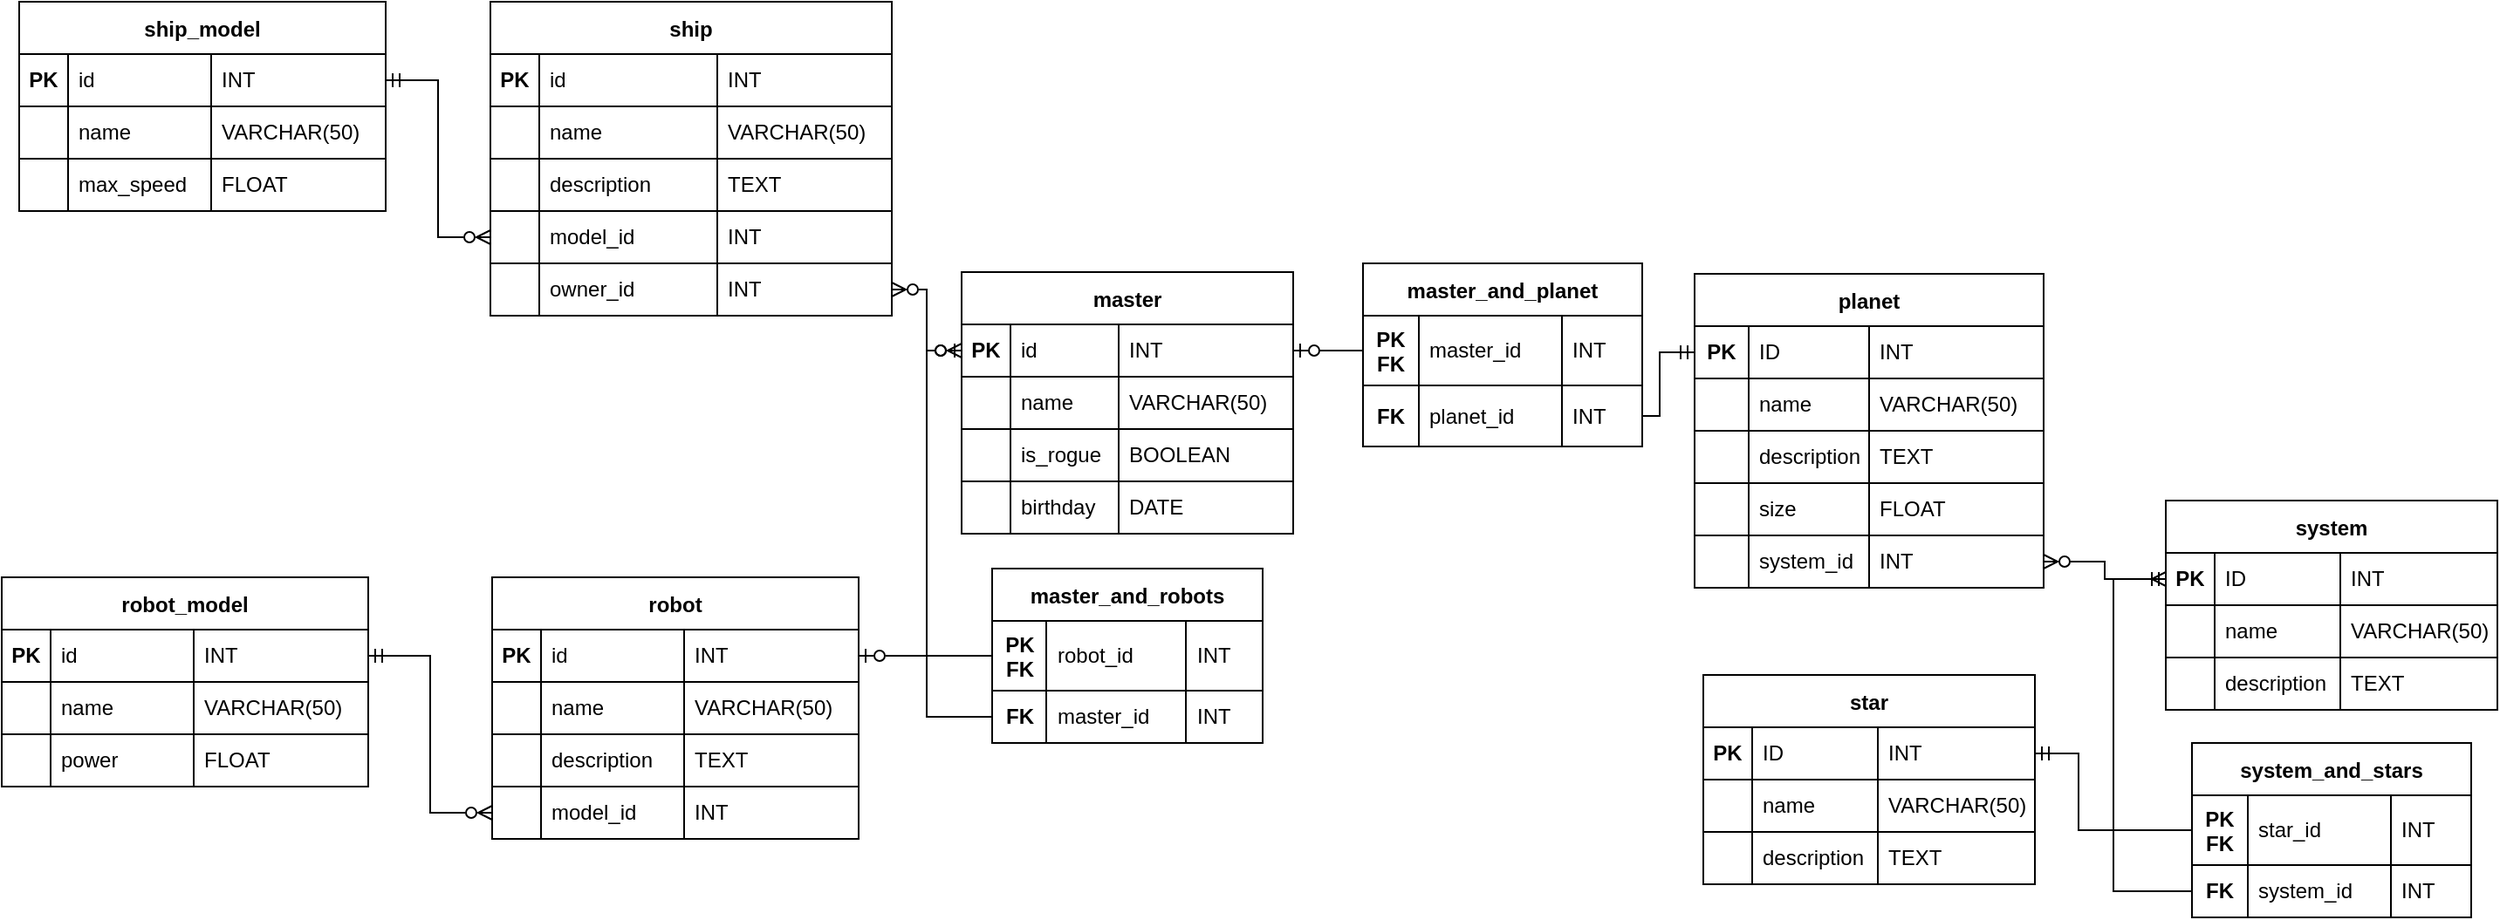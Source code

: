 <mxfile version="26.2.13">
  <diagram name="Страница — 1" id="Dyc9uZItvnkhbf1H31CV">
    <mxGraphModel dx="2221" dy="610" grid="1" gridSize="10" guides="1" tooltips="1" connect="1" arrows="1" fold="1" page="1" pageScale="1" pageWidth="1169" pageHeight="827" math="0" shadow="0">
      <root>
        <mxCell id="0" />
        <mxCell id="1" parent="0" />
        <mxCell id="1ce1A6Kk2NcEtQcKMsXU-1" value="ship" style="shape=table;startSize=30;container=1;collapsible=0;childLayout=tableLayout;strokeColor=default;fontSize=12;fontStyle=1" parent="1" vertex="1">
          <mxGeometry x="10" y="135" width="230" height="180" as="geometry" />
        </mxCell>
        <mxCell id="1ce1A6Kk2NcEtQcKMsXU-2" value="" style="shape=tableRow;horizontal=0;startSize=0;swimlaneHead=0;swimlaneBody=0;strokeColor=inherit;top=0;left=0;bottom=0;right=0;collapsible=0;dropTarget=0;fillColor=none;points=[[0,0.5],[1,0.5]];portConstraint=eastwest;fontSize=16;" parent="1ce1A6Kk2NcEtQcKMsXU-1" vertex="1">
          <mxGeometry y="30" width="230" height="30" as="geometry" />
        </mxCell>
        <mxCell id="1ce1A6Kk2NcEtQcKMsXU-3" value="&lt;font&gt;&lt;b&gt;PK&lt;/b&gt;&lt;/font&gt;" style="shape=partialRectangle;html=1;whiteSpace=wrap;connectable=0;strokeColor=inherit;overflow=hidden;fillColor=none;top=0;left=0;bottom=0;right=0;pointerEvents=1;fontSize=12;align=center;spacing=6;" parent="1ce1A6Kk2NcEtQcKMsXU-2" vertex="1">
          <mxGeometry width="28" height="30" as="geometry">
            <mxRectangle width="28" height="30" as="alternateBounds" />
          </mxGeometry>
        </mxCell>
        <mxCell id="1ce1A6Kk2NcEtQcKMsXU-4" value="&lt;font&gt;id&lt;/font&gt;" style="shape=partialRectangle;html=1;whiteSpace=wrap;connectable=0;strokeColor=inherit;overflow=hidden;fillColor=none;top=0;left=0;bottom=0;right=0;pointerEvents=1;fontSize=12;align=left;spacingTop=0;spacing=6;" parent="1ce1A6Kk2NcEtQcKMsXU-2" vertex="1">
          <mxGeometry x="28" width="102" height="30" as="geometry">
            <mxRectangle width="102" height="30" as="alternateBounds" />
          </mxGeometry>
        </mxCell>
        <mxCell id="1ce1A6Kk2NcEtQcKMsXU-5" value="INT" style="shape=partialRectangle;html=1;whiteSpace=wrap;connectable=0;strokeColor=inherit;overflow=hidden;fillColor=none;top=0;left=0;bottom=0;right=0;pointerEvents=1;fontSize=12;align=left;spacing=6;" parent="1ce1A6Kk2NcEtQcKMsXU-2" vertex="1">
          <mxGeometry x="130" width="100" height="30" as="geometry">
            <mxRectangle width="100" height="30" as="alternateBounds" />
          </mxGeometry>
        </mxCell>
        <mxCell id="1ce1A6Kk2NcEtQcKMsXU-6" value="" style="shape=tableRow;horizontal=0;startSize=0;swimlaneHead=0;swimlaneBody=0;strokeColor=inherit;top=0;left=0;bottom=0;right=0;collapsible=0;dropTarget=0;fillColor=none;points=[[0,0.5],[1,0.5]];portConstraint=eastwest;fontSize=16;" parent="1ce1A6Kk2NcEtQcKMsXU-1" vertex="1">
          <mxGeometry y="60" width="230" height="30" as="geometry" />
        </mxCell>
        <mxCell id="1ce1A6Kk2NcEtQcKMsXU-7" value="" style="shape=partialRectangle;html=1;whiteSpace=wrap;connectable=0;strokeColor=inherit;overflow=hidden;fillColor=none;top=0;left=0;bottom=0;right=0;pointerEvents=1;fontSize=12;align=left;spacing=6;" parent="1ce1A6Kk2NcEtQcKMsXU-6" vertex="1">
          <mxGeometry width="28" height="30" as="geometry">
            <mxRectangle width="28" height="30" as="alternateBounds" />
          </mxGeometry>
        </mxCell>
        <mxCell id="1ce1A6Kk2NcEtQcKMsXU-8" value="name" style="shape=partialRectangle;html=1;whiteSpace=wrap;connectable=0;strokeColor=inherit;overflow=hidden;fillColor=none;top=0;left=0;bottom=0;right=0;pointerEvents=1;fontSize=12;align=left;spacing=6;" parent="1ce1A6Kk2NcEtQcKMsXU-6" vertex="1">
          <mxGeometry x="28" width="102" height="30" as="geometry">
            <mxRectangle width="102" height="30" as="alternateBounds" />
          </mxGeometry>
        </mxCell>
        <mxCell id="1ce1A6Kk2NcEtQcKMsXU-9" value="VARCHAR(50)" style="shape=partialRectangle;html=1;whiteSpace=wrap;connectable=0;strokeColor=inherit;overflow=hidden;fillColor=none;top=0;left=0;bottom=0;right=0;pointerEvents=1;fontSize=12;align=left;spacing=6;" parent="1ce1A6Kk2NcEtQcKMsXU-6" vertex="1">
          <mxGeometry x="130" width="100" height="30" as="geometry">
            <mxRectangle width="100" height="30" as="alternateBounds" />
          </mxGeometry>
        </mxCell>
        <mxCell id="1ce1A6Kk2NcEtQcKMsXU-10" value="" style="shape=tableRow;horizontal=0;startSize=0;swimlaneHead=0;swimlaneBody=0;strokeColor=inherit;top=0;left=0;bottom=0;right=0;collapsible=0;dropTarget=0;fillColor=none;points=[[0,0.5],[1,0.5]];portConstraint=eastwest;fontSize=16;" parent="1ce1A6Kk2NcEtQcKMsXU-1" vertex="1">
          <mxGeometry y="90" width="230" height="30" as="geometry" />
        </mxCell>
        <mxCell id="1ce1A6Kk2NcEtQcKMsXU-11" value="" style="shape=partialRectangle;html=1;whiteSpace=wrap;connectable=0;strokeColor=inherit;overflow=hidden;fillColor=none;top=0;left=0;bottom=0;right=0;pointerEvents=1;fontSize=12;align=left;spacing=6;" parent="1ce1A6Kk2NcEtQcKMsXU-10" vertex="1">
          <mxGeometry width="28" height="30" as="geometry">
            <mxRectangle width="28" height="30" as="alternateBounds" />
          </mxGeometry>
        </mxCell>
        <mxCell id="1ce1A6Kk2NcEtQcKMsXU-12" value="description" style="shape=partialRectangle;html=1;whiteSpace=wrap;connectable=0;strokeColor=inherit;overflow=hidden;fillColor=none;top=0;left=0;bottom=0;right=0;pointerEvents=1;fontSize=12;align=left;spacing=6;" parent="1ce1A6Kk2NcEtQcKMsXU-10" vertex="1">
          <mxGeometry x="28" width="102" height="30" as="geometry">
            <mxRectangle width="102" height="30" as="alternateBounds" />
          </mxGeometry>
        </mxCell>
        <mxCell id="1ce1A6Kk2NcEtQcKMsXU-13" value="TEXT" style="shape=partialRectangle;html=1;whiteSpace=wrap;connectable=0;strokeColor=inherit;overflow=hidden;fillColor=none;top=0;left=0;bottom=0;right=0;pointerEvents=1;fontSize=12;align=left;spacing=6;" parent="1ce1A6Kk2NcEtQcKMsXU-10" vertex="1">
          <mxGeometry x="130" width="100" height="30" as="geometry">
            <mxRectangle width="100" height="30" as="alternateBounds" />
          </mxGeometry>
        </mxCell>
        <mxCell id="1ce1A6Kk2NcEtQcKMsXU-14" style="shape=tableRow;horizontal=0;startSize=0;swimlaneHead=0;swimlaneBody=0;strokeColor=inherit;top=0;left=0;bottom=0;right=0;collapsible=0;dropTarget=0;fillColor=none;points=[[0,0.5],[1,0.5]];portConstraint=eastwest;fontSize=16;" parent="1ce1A6Kk2NcEtQcKMsXU-1" vertex="1">
          <mxGeometry y="120" width="230" height="30" as="geometry" />
        </mxCell>
        <mxCell id="1ce1A6Kk2NcEtQcKMsXU-15" style="shape=partialRectangle;html=1;whiteSpace=wrap;connectable=0;strokeColor=inherit;overflow=hidden;fillColor=none;top=0;left=0;bottom=0;right=0;pointerEvents=1;fontSize=12;align=left;spacing=6;" parent="1ce1A6Kk2NcEtQcKMsXU-14" vertex="1">
          <mxGeometry width="28" height="30" as="geometry">
            <mxRectangle width="28" height="30" as="alternateBounds" />
          </mxGeometry>
        </mxCell>
        <mxCell id="1ce1A6Kk2NcEtQcKMsXU-16" value="model_id" style="shape=partialRectangle;html=1;whiteSpace=wrap;connectable=0;strokeColor=inherit;overflow=hidden;fillColor=none;top=0;left=0;bottom=0;right=0;pointerEvents=1;fontSize=12;align=left;spacing=6;" parent="1ce1A6Kk2NcEtQcKMsXU-14" vertex="1">
          <mxGeometry x="28" width="102" height="30" as="geometry">
            <mxRectangle width="102" height="30" as="alternateBounds" />
          </mxGeometry>
        </mxCell>
        <mxCell id="1ce1A6Kk2NcEtQcKMsXU-17" value="INT" style="shape=partialRectangle;html=1;whiteSpace=wrap;connectable=0;strokeColor=inherit;overflow=hidden;fillColor=none;top=0;left=0;bottom=0;right=0;pointerEvents=1;fontSize=12;align=left;spacing=6;" parent="1ce1A6Kk2NcEtQcKMsXU-14" vertex="1">
          <mxGeometry x="130" width="100" height="30" as="geometry">
            <mxRectangle width="100" height="30" as="alternateBounds" />
          </mxGeometry>
        </mxCell>
        <mxCell id="1ce1A6Kk2NcEtQcKMsXU-188" style="shape=tableRow;horizontal=0;startSize=0;swimlaneHead=0;swimlaneBody=0;strokeColor=inherit;top=0;left=0;bottom=0;right=0;collapsible=0;dropTarget=0;fillColor=none;points=[[0,0.5],[1,0.5]];portConstraint=eastwest;fontSize=16;" parent="1ce1A6Kk2NcEtQcKMsXU-1" vertex="1">
          <mxGeometry y="150" width="230" height="30" as="geometry" />
        </mxCell>
        <mxCell id="1ce1A6Kk2NcEtQcKMsXU-189" style="shape=partialRectangle;html=1;whiteSpace=wrap;connectable=0;strokeColor=inherit;overflow=hidden;fillColor=none;top=0;left=0;bottom=0;right=0;pointerEvents=1;fontSize=12;align=left;spacing=6;" parent="1ce1A6Kk2NcEtQcKMsXU-188" vertex="1">
          <mxGeometry width="28" height="30" as="geometry">
            <mxRectangle width="28" height="30" as="alternateBounds" />
          </mxGeometry>
        </mxCell>
        <mxCell id="1ce1A6Kk2NcEtQcKMsXU-190" value="owner_id" style="shape=partialRectangle;html=1;whiteSpace=wrap;connectable=0;strokeColor=inherit;overflow=hidden;fillColor=none;top=0;left=0;bottom=0;right=0;pointerEvents=1;fontSize=12;align=left;spacing=6;" parent="1ce1A6Kk2NcEtQcKMsXU-188" vertex="1">
          <mxGeometry x="28" width="102" height="30" as="geometry">
            <mxRectangle width="102" height="30" as="alternateBounds" />
          </mxGeometry>
        </mxCell>
        <mxCell id="1ce1A6Kk2NcEtQcKMsXU-191" value="INT" style="shape=partialRectangle;html=1;whiteSpace=wrap;connectable=0;strokeColor=inherit;overflow=hidden;fillColor=none;top=0;left=0;bottom=0;right=0;pointerEvents=1;fontSize=12;align=left;spacing=6;" parent="1ce1A6Kk2NcEtQcKMsXU-188" vertex="1">
          <mxGeometry x="130" width="100" height="30" as="geometry">
            <mxRectangle width="100" height="30" as="alternateBounds" />
          </mxGeometry>
        </mxCell>
        <mxCell id="1ce1A6Kk2NcEtQcKMsXU-19" value="robot" style="shape=table;startSize=30;container=1;collapsible=0;childLayout=tableLayout;strokeColor=default;fontSize=12;fontStyle=1" parent="1" vertex="1">
          <mxGeometry x="11" y="465" width="210" height="150" as="geometry" />
        </mxCell>
        <mxCell id="1ce1A6Kk2NcEtQcKMsXU-20" value="" style="shape=tableRow;horizontal=0;startSize=0;swimlaneHead=0;swimlaneBody=0;strokeColor=inherit;top=0;left=0;bottom=0;right=0;collapsible=0;dropTarget=0;fillColor=none;points=[[0,0.5],[1,0.5]];portConstraint=eastwest;fontSize=16;" parent="1ce1A6Kk2NcEtQcKMsXU-19" vertex="1">
          <mxGeometry y="30" width="210" height="30" as="geometry" />
        </mxCell>
        <mxCell id="1ce1A6Kk2NcEtQcKMsXU-21" value="&lt;font&gt;&lt;b&gt;PK&lt;/b&gt;&lt;/font&gt;" style="shape=partialRectangle;html=1;whiteSpace=wrap;connectable=0;strokeColor=inherit;overflow=hidden;fillColor=none;top=0;left=0;bottom=0;right=0;pointerEvents=1;fontSize=12;align=center;spacing=6;" parent="1ce1A6Kk2NcEtQcKMsXU-20" vertex="1">
          <mxGeometry width="28" height="30" as="geometry">
            <mxRectangle width="28" height="30" as="alternateBounds" />
          </mxGeometry>
        </mxCell>
        <mxCell id="1ce1A6Kk2NcEtQcKMsXU-22" value="&lt;font&gt;id&lt;/font&gt;" style="shape=partialRectangle;html=1;whiteSpace=wrap;connectable=0;strokeColor=inherit;overflow=hidden;fillColor=none;top=0;left=0;bottom=0;right=0;pointerEvents=1;fontSize=12;align=left;spacingTop=0;spacing=6;" parent="1ce1A6Kk2NcEtQcKMsXU-20" vertex="1">
          <mxGeometry x="28" width="82" height="30" as="geometry">
            <mxRectangle width="82" height="30" as="alternateBounds" />
          </mxGeometry>
        </mxCell>
        <mxCell id="1ce1A6Kk2NcEtQcKMsXU-23" value="INT" style="shape=partialRectangle;html=1;whiteSpace=wrap;connectable=0;strokeColor=inherit;overflow=hidden;fillColor=none;top=0;left=0;bottom=0;right=0;pointerEvents=1;fontSize=12;align=left;spacing=6;" parent="1ce1A6Kk2NcEtQcKMsXU-20" vertex="1">
          <mxGeometry x="110" width="100" height="30" as="geometry">
            <mxRectangle width="100" height="30" as="alternateBounds" />
          </mxGeometry>
        </mxCell>
        <mxCell id="1ce1A6Kk2NcEtQcKMsXU-24" value="" style="shape=tableRow;horizontal=0;startSize=0;swimlaneHead=0;swimlaneBody=0;strokeColor=inherit;top=0;left=0;bottom=0;right=0;collapsible=0;dropTarget=0;fillColor=none;points=[[0,0.5],[1,0.5]];portConstraint=eastwest;fontSize=16;" parent="1ce1A6Kk2NcEtQcKMsXU-19" vertex="1">
          <mxGeometry y="60" width="210" height="30" as="geometry" />
        </mxCell>
        <mxCell id="1ce1A6Kk2NcEtQcKMsXU-25" value="" style="shape=partialRectangle;html=1;whiteSpace=wrap;connectable=0;strokeColor=inherit;overflow=hidden;fillColor=none;top=0;left=0;bottom=0;right=0;pointerEvents=1;fontSize=12;align=left;spacing=6;" parent="1ce1A6Kk2NcEtQcKMsXU-24" vertex="1">
          <mxGeometry width="28" height="30" as="geometry">
            <mxRectangle width="28" height="30" as="alternateBounds" />
          </mxGeometry>
        </mxCell>
        <mxCell id="1ce1A6Kk2NcEtQcKMsXU-26" value="name" style="shape=partialRectangle;html=1;whiteSpace=wrap;connectable=0;strokeColor=inherit;overflow=hidden;fillColor=none;top=0;left=0;bottom=0;right=0;pointerEvents=1;fontSize=12;align=left;spacing=6;" parent="1ce1A6Kk2NcEtQcKMsXU-24" vertex="1">
          <mxGeometry x="28" width="82" height="30" as="geometry">
            <mxRectangle width="82" height="30" as="alternateBounds" />
          </mxGeometry>
        </mxCell>
        <mxCell id="1ce1A6Kk2NcEtQcKMsXU-27" value="VARCHAR(50)" style="shape=partialRectangle;html=1;whiteSpace=wrap;connectable=0;strokeColor=inherit;overflow=hidden;fillColor=none;top=0;left=0;bottom=0;right=0;pointerEvents=1;fontSize=12;align=left;spacing=6;" parent="1ce1A6Kk2NcEtQcKMsXU-24" vertex="1">
          <mxGeometry x="110" width="100" height="30" as="geometry">
            <mxRectangle width="100" height="30" as="alternateBounds" />
          </mxGeometry>
        </mxCell>
        <mxCell id="1ce1A6Kk2NcEtQcKMsXU-28" value="" style="shape=tableRow;horizontal=0;startSize=0;swimlaneHead=0;swimlaneBody=0;strokeColor=inherit;top=0;left=0;bottom=0;right=0;collapsible=0;dropTarget=0;fillColor=none;points=[[0,0.5],[1,0.5]];portConstraint=eastwest;fontSize=16;" parent="1ce1A6Kk2NcEtQcKMsXU-19" vertex="1">
          <mxGeometry y="90" width="210" height="30" as="geometry" />
        </mxCell>
        <mxCell id="1ce1A6Kk2NcEtQcKMsXU-29" value="" style="shape=partialRectangle;html=1;whiteSpace=wrap;connectable=0;strokeColor=inherit;overflow=hidden;fillColor=none;top=0;left=0;bottom=0;right=0;pointerEvents=1;fontSize=12;align=left;spacing=6;" parent="1ce1A6Kk2NcEtQcKMsXU-28" vertex="1">
          <mxGeometry width="28" height="30" as="geometry">
            <mxRectangle width="28" height="30" as="alternateBounds" />
          </mxGeometry>
        </mxCell>
        <mxCell id="1ce1A6Kk2NcEtQcKMsXU-30" value="description" style="shape=partialRectangle;html=1;whiteSpace=wrap;connectable=0;strokeColor=inherit;overflow=hidden;fillColor=none;top=0;left=0;bottom=0;right=0;pointerEvents=1;fontSize=12;align=left;spacing=6;" parent="1ce1A6Kk2NcEtQcKMsXU-28" vertex="1">
          <mxGeometry x="28" width="82" height="30" as="geometry">
            <mxRectangle width="82" height="30" as="alternateBounds" />
          </mxGeometry>
        </mxCell>
        <mxCell id="1ce1A6Kk2NcEtQcKMsXU-31" value="TEXT" style="shape=partialRectangle;html=1;whiteSpace=wrap;connectable=0;strokeColor=inherit;overflow=hidden;fillColor=none;top=0;left=0;bottom=0;right=0;pointerEvents=1;fontSize=12;align=left;spacing=6;" parent="1ce1A6Kk2NcEtQcKMsXU-28" vertex="1">
          <mxGeometry x="110" width="100" height="30" as="geometry">
            <mxRectangle width="100" height="30" as="alternateBounds" />
          </mxGeometry>
        </mxCell>
        <mxCell id="1ce1A6Kk2NcEtQcKMsXU-32" style="shape=tableRow;horizontal=0;startSize=0;swimlaneHead=0;swimlaneBody=0;strokeColor=inherit;top=0;left=0;bottom=0;right=0;collapsible=0;dropTarget=0;fillColor=none;points=[[0,0.5],[1,0.5]];portConstraint=eastwest;fontSize=16;" parent="1ce1A6Kk2NcEtQcKMsXU-19" vertex="1">
          <mxGeometry y="120" width="210" height="30" as="geometry" />
        </mxCell>
        <mxCell id="1ce1A6Kk2NcEtQcKMsXU-33" style="shape=partialRectangle;html=1;whiteSpace=wrap;connectable=0;strokeColor=inherit;overflow=hidden;fillColor=none;top=0;left=0;bottom=0;right=0;pointerEvents=1;fontSize=12;align=left;spacing=6;" parent="1ce1A6Kk2NcEtQcKMsXU-32" vertex="1">
          <mxGeometry width="28" height="30" as="geometry">
            <mxRectangle width="28" height="30" as="alternateBounds" />
          </mxGeometry>
        </mxCell>
        <mxCell id="1ce1A6Kk2NcEtQcKMsXU-34" value="model_id" style="shape=partialRectangle;html=1;whiteSpace=wrap;connectable=0;strokeColor=inherit;overflow=hidden;fillColor=none;top=0;left=0;bottom=0;right=0;pointerEvents=1;fontSize=12;align=left;spacing=6;" parent="1ce1A6Kk2NcEtQcKMsXU-32" vertex="1">
          <mxGeometry x="28" width="82" height="30" as="geometry">
            <mxRectangle width="82" height="30" as="alternateBounds" />
          </mxGeometry>
        </mxCell>
        <mxCell id="1ce1A6Kk2NcEtQcKMsXU-35" value="INT" style="shape=partialRectangle;html=1;whiteSpace=wrap;connectable=0;strokeColor=inherit;overflow=hidden;fillColor=none;top=0;left=0;bottom=0;right=0;pointerEvents=1;fontSize=12;align=left;spacing=6;" parent="1ce1A6Kk2NcEtQcKMsXU-32" vertex="1">
          <mxGeometry x="110" width="100" height="30" as="geometry">
            <mxRectangle width="100" height="30" as="alternateBounds" />
          </mxGeometry>
        </mxCell>
        <mxCell id="1ce1A6Kk2NcEtQcKMsXU-38" value="master" style="shape=table;startSize=30;container=1;collapsible=0;childLayout=tableLayout;strokeColor=default;fontSize=12;fontStyle=1" parent="1" vertex="1">
          <mxGeometry x="280" y="290" width="190" height="150" as="geometry" />
        </mxCell>
        <mxCell id="1ce1A6Kk2NcEtQcKMsXU-39" value="" style="shape=tableRow;horizontal=0;startSize=0;swimlaneHead=0;swimlaneBody=0;strokeColor=inherit;top=0;left=0;bottom=0;right=0;collapsible=0;dropTarget=0;fillColor=none;points=[[0,0.5],[1,0.5]];portConstraint=eastwest;fontSize=16;" parent="1ce1A6Kk2NcEtQcKMsXU-38" vertex="1">
          <mxGeometry y="30" width="190" height="30" as="geometry" />
        </mxCell>
        <mxCell id="1ce1A6Kk2NcEtQcKMsXU-40" value="&lt;font&gt;&lt;span&gt;PK&lt;/span&gt;&lt;/font&gt;" style="shape=partialRectangle;html=1;whiteSpace=wrap;connectable=0;strokeColor=inherit;overflow=hidden;fillColor=none;top=0;left=0;bottom=0;right=0;pointerEvents=1;fontSize=12;align=center;spacing=6;fontStyle=1" parent="1ce1A6Kk2NcEtQcKMsXU-39" vertex="1">
          <mxGeometry width="28" height="30" as="geometry">
            <mxRectangle width="28" height="30" as="alternateBounds" />
          </mxGeometry>
        </mxCell>
        <mxCell id="1ce1A6Kk2NcEtQcKMsXU-41" value="&lt;font&gt;id&lt;/font&gt;" style="shape=partialRectangle;html=1;whiteSpace=wrap;connectable=0;strokeColor=inherit;overflow=hidden;fillColor=none;top=0;left=0;bottom=0;right=0;pointerEvents=1;fontSize=12;align=left;spacingTop=0;spacing=6;" parent="1ce1A6Kk2NcEtQcKMsXU-39" vertex="1">
          <mxGeometry x="28" width="62" height="30" as="geometry">
            <mxRectangle width="62" height="30" as="alternateBounds" />
          </mxGeometry>
        </mxCell>
        <mxCell id="1ce1A6Kk2NcEtQcKMsXU-42" value="INT" style="shape=partialRectangle;html=1;whiteSpace=wrap;connectable=0;strokeColor=inherit;overflow=hidden;fillColor=none;top=0;left=0;bottom=0;right=0;pointerEvents=1;fontSize=12;align=left;spacing=6;" parent="1ce1A6Kk2NcEtQcKMsXU-39" vertex="1">
          <mxGeometry x="90" width="100" height="30" as="geometry">
            <mxRectangle width="100" height="30" as="alternateBounds" />
          </mxGeometry>
        </mxCell>
        <mxCell id="1ce1A6Kk2NcEtQcKMsXU-43" value="" style="shape=tableRow;horizontal=0;startSize=0;swimlaneHead=0;swimlaneBody=0;strokeColor=inherit;top=0;left=0;bottom=0;right=0;collapsible=0;dropTarget=0;fillColor=none;points=[[0,0.5],[1,0.5]];portConstraint=eastwest;fontSize=16;" parent="1ce1A6Kk2NcEtQcKMsXU-38" vertex="1">
          <mxGeometry y="60" width="190" height="30" as="geometry" />
        </mxCell>
        <mxCell id="1ce1A6Kk2NcEtQcKMsXU-44" value="" style="shape=partialRectangle;html=1;whiteSpace=wrap;connectable=0;strokeColor=inherit;overflow=hidden;fillColor=none;top=0;left=0;bottom=0;right=0;pointerEvents=1;fontSize=12;align=left;spacing=6;" parent="1ce1A6Kk2NcEtQcKMsXU-43" vertex="1">
          <mxGeometry width="28" height="30" as="geometry">
            <mxRectangle width="28" height="30" as="alternateBounds" />
          </mxGeometry>
        </mxCell>
        <mxCell id="1ce1A6Kk2NcEtQcKMsXU-45" value="name" style="shape=partialRectangle;html=1;whiteSpace=wrap;connectable=0;strokeColor=inherit;overflow=hidden;fillColor=none;top=0;left=0;bottom=0;right=0;pointerEvents=1;fontSize=12;align=left;spacing=6;" parent="1ce1A6Kk2NcEtQcKMsXU-43" vertex="1">
          <mxGeometry x="28" width="62" height="30" as="geometry">
            <mxRectangle width="62" height="30" as="alternateBounds" />
          </mxGeometry>
        </mxCell>
        <mxCell id="1ce1A6Kk2NcEtQcKMsXU-46" value="VARCHAR(50)" style="shape=partialRectangle;html=1;whiteSpace=wrap;connectable=0;strokeColor=inherit;overflow=hidden;fillColor=none;top=0;left=0;bottom=0;right=0;pointerEvents=1;fontSize=12;align=left;spacing=6;" parent="1ce1A6Kk2NcEtQcKMsXU-43" vertex="1">
          <mxGeometry x="90" width="100" height="30" as="geometry">
            <mxRectangle width="100" height="30" as="alternateBounds" />
          </mxGeometry>
        </mxCell>
        <mxCell id="1ce1A6Kk2NcEtQcKMsXU-47" value="" style="shape=tableRow;horizontal=0;startSize=0;swimlaneHead=0;swimlaneBody=0;strokeColor=inherit;top=0;left=0;bottom=0;right=0;collapsible=0;dropTarget=0;fillColor=none;points=[[0,0.5],[1,0.5]];portConstraint=eastwest;fontSize=16;" parent="1ce1A6Kk2NcEtQcKMsXU-38" vertex="1">
          <mxGeometry y="90" width="190" height="30" as="geometry" />
        </mxCell>
        <mxCell id="1ce1A6Kk2NcEtQcKMsXU-48" value="" style="shape=partialRectangle;html=1;whiteSpace=wrap;connectable=0;strokeColor=inherit;overflow=hidden;fillColor=none;top=0;left=0;bottom=0;right=0;pointerEvents=1;fontSize=12;align=left;spacing=6;" parent="1ce1A6Kk2NcEtQcKMsXU-47" vertex="1">
          <mxGeometry width="28" height="30" as="geometry">
            <mxRectangle width="28" height="30" as="alternateBounds" />
          </mxGeometry>
        </mxCell>
        <mxCell id="1ce1A6Kk2NcEtQcKMsXU-49" value="is_rogue" style="shape=partialRectangle;html=1;whiteSpace=wrap;connectable=0;strokeColor=inherit;overflow=hidden;fillColor=none;top=0;left=0;bottom=0;right=0;pointerEvents=1;fontSize=12;align=left;spacing=6;" parent="1ce1A6Kk2NcEtQcKMsXU-47" vertex="1">
          <mxGeometry x="28" width="62" height="30" as="geometry">
            <mxRectangle width="62" height="30" as="alternateBounds" />
          </mxGeometry>
        </mxCell>
        <mxCell id="1ce1A6Kk2NcEtQcKMsXU-50" value="BOOLEAN" style="shape=partialRectangle;html=1;whiteSpace=wrap;connectable=0;strokeColor=inherit;overflow=hidden;fillColor=none;top=0;left=0;bottom=0;right=0;pointerEvents=1;fontSize=12;align=left;spacing=6;" parent="1ce1A6Kk2NcEtQcKMsXU-47" vertex="1">
          <mxGeometry x="90" width="100" height="30" as="geometry">
            <mxRectangle width="100" height="30" as="alternateBounds" />
          </mxGeometry>
        </mxCell>
        <mxCell id="1ce1A6Kk2NcEtQcKMsXU-51" style="shape=tableRow;horizontal=0;startSize=0;swimlaneHead=0;swimlaneBody=0;strokeColor=inherit;top=0;left=0;bottom=0;right=0;collapsible=0;dropTarget=0;fillColor=none;points=[[0,0.5],[1,0.5]];portConstraint=eastwest;fontSize=16;" parent="1ce1A6Kk2NcEtQcKMsXU-38" vertex="1">
          <mxGeometry y="120" width="190" height="30" as="geometry" />
        </mxCell>
        <mxCell id="1ce1A6Kk2NcEtQcKMsXU-52" style="shape=partialRectangle;html=1;whiteSpace=wrap;connectable=0;strokeColor=inherit;overflow=hidden;fillColor=none;top=0;left=0;bottom=0;right=0;pointerEvents=1;fontSize=12;align=left;spacing=6;" parent="1ce1A6Kk2NcEtQcKMsXU-51" vertex="1">
          <mxGeometry width="28" height="30" as="geometry">
            <mxRectangle width="28" height="30" as="alternateBounds" />
          </mxGeometry>
        </mxCell>
        <mxCell id="1ce1A6Kk2NcEtQcKMsXU-53" value="birthday" style="shape=partialRectangle;html=1;whiteSpace=wrap;connectable=0;strokeColor=inherit;overflow=hidden;fillColor=none;top=0;left=0;bottom=0;right=0;pointerEvents=1;fontSize=12;align=left;spacing=6;" parent="1ce1A6Kk2NcEtQcKMsXU-51" vertex="1">
          <mxGeometry x="28" width="62" height="30" as="geometry">
            <mxRectangle width="62" height="30" as="alternateBounds" />
          </mxGeometry>
        </mxCell>
        <mxCell id="1ce1A6Kk2NcEtQcKMsXU-54" value="DATE" style="shape=partialRectangle;html=1;whiteSpace=wrap;connectable=0;strokeColor=inherit;overflow=hidden;fillColor=none;top=0;left=0;bottom=0;right=0;pointerEvents=1;fontSize=12;align=left;spacing=6;" parent="1ce1A6Kk2NcEtQcKMsXU-51" vertex="1">
          <mxGeometry x="90" width="100" height="30" as="geometry">
            <mxRectangle width="100" height="30" as="alternateBounds" />
          </mxGeometry>
        </mxCell>
        <mxCell id="1ce1A6Kk2NcEtQcKMsXU-57" value="system" style="shape=table;startSize=30;container=1;collapsible=0;childLayout=tableLayout;strokeColor=default;fontSize=12;fontStyle=1" parent="1" vertex="1">
          <mxGeometry x="970" y="421" width="190" height="120" as="geometry" />
        </mxCell>
        <mxCell id="1ce1A6Kk2NcEtQcKMsXU-58" value="" style="shape=tableRow;horizontal=0;startSize=0;swimlaneHead=0;swimlaneBody=0;strokeColor=inherit;top=0;left=0;bottom=0;right=0;collapsible=0;dropTarget=0;fillColor=none;points=[[0,0.5],[1,0.5]];portConstraint=eastwest;fontSize=16;" parent="1ce1A6Kk2NcEtQcKMsXU-57" vertex="1">
          <mxGeometry y="30" width="190" height="30" as="geometry" />
        </mxCell>
        <mxCell id="1ce1A6Kk2NcEtQcKMsXU-59" value="&lt;font&gt;&lt;span&gt;PK&lt;/span&gt;&lt;/font&gt;" style="shape=partialRectangle;html=1;whiteSpace=wrap;connectable=0;strokeColor=inherit;overflow=hidden;fillColor=none;top=0;left=0;bottom=0;right=0;pointerEvents=1;fontSize=12;align=center;spacing=6;fontStyle=1" parent="1ce1A6Kk2NcEtQcKMsXU-58" vertex="1">
          <mxGeometry width="28" height="30" as="geometry">
            <mxRectangle width="28" height="30" as="alternateBounds" />
          </mxGeometry>
        </mxCell>
        <mxCell id="1ce1A6Kk2NcEtQcKMsXU-60" value="&lt;font&gt;ID&lt;/font&gt;" style="shape=partialRectangle;html=1;whiteSpace=wrap;connectable=0;strokeColor=inherit;overflow=hidden;fillColor=none;top=0;left=0;bottom=0;right=0;pointerEvents=1;fontSize=12;align=left;spacingTop=0;spacing=6;" parent="1ce1A6Kk2NcEtQcKMsXU-58" vertex="1">
          <mxGeometry x="28" width="72" height="30" as="geometry">
            <mxRectangle width="72" height="30" as="alternateBounds" />
          </mxGeometry>
        </mxCell>
        <mxCell id="1ce1A6Kk2NcEtQcKMsXU-61" value="INT" style="shape=partialRectangle;html=1;whiteSpace=wrap;connectable=0;strokeColor=inherit;overflow=hidden;fillColor=none;top=0;left=0;bottom=0;right=0;pointerEvents=1;fontSize=12;align=left;spacing=6;" parent="1ce1A6Kk2NcEtQcKMsXU-58" vertex="1">
          <mxGeometry x="100" width="90" height="30" as="geometry">
            <mxRectangle width="90" height="30" as="alternateBounds" />
          </mxGeometry>
        </mxCell>
        <mxCell id="1ce1A6Kk2NcEtQcKMsXU-62" value="" style="shape=tableRow;horizontal=0;startSize=0;swimlaneHead=0;swimlaneBody=0;strokeColor=inherit;top=0;left=0;bottom=0;right=0;collapsible=0;dropTarget=0;fillColor=none;points=[[0,0.5],[1,0.5]];portConstraint=eastwest;fontSize=16;" parent="1ce1A6Kk2NcEtQcKMsXU-57" vertex="1">
          <mxGeometry y="60" width="190" height="30" as="geometry" />
        </mxCell>
        <mxCell id="1ce1A6Kk2NcEtQcKMsXU-63" value="" style="shape=partialRectangle;html=1;whiteSpace=wrap;connectable=0;strokeColor=inherit;overflow=hidden;fillColor=none;top=0;left=0;bottom=0;right=0;pointerEvents=1;fontSize=12;align=left;spacing=6;" parent="1ce1A6Kk2NcEtQcKMsXU-62" vertex="1">
          <mxGeometry width="28" height="30" as="geometry">
            <mxRectangle width="28" height="30" as="alternateBounds" />
          </mxGeometry>
        </mxCell>
        <mxCell id="1ce1A6Kk2NcEtQcKMsXU-64" value="name" style="shape=partialRectangle;html=1;whiteSpace=wrap;connectable=0;strokeColor=inherit;overflow=hidden;fillColor=none;top=0;left=0;bottom=0;right=0;pointerEvents=1;fontSize=12;align=left;spacing=6;" parent="1ce1A6Kk2NcEtQcKMsXU-62" vertex="1">
          <mxGeometry x="28" width="72" height="30" as="geometry">
            <mxRectangle width="72" height="30" as="alternateBounds" />
          </mxGeometry>
        </mxCell>
        <mxCell id="1ce1A6Kk2NcEtQcKMsXU-65" value="VARCHAR(50)" style="shape=partialRectangle;html=1;whiteSpace=wrap;connectable=0;strokeColor=inherit;overflow=hidden;fillColor=none;top=0;left=0;bottom=0;right=0;pointerEvents=1;fontSize=12;align=left;spacing=6;" parent="1ce1A6Kk2NcEtQcKMsXU-62" vertex="1">
          <mxGeometry x="100" width="90" height="30" as="geometry">
            <mxRectangle width="90" height="30" as="alternateBounds" />
          </mxGeometry>
        </mxCell>
        <mxCell id="1ce1A6Kk2NcEtQcKMsXU-66" value="" style="shape=tableRow;horizontal=0;startSize=0;swimlaneHead=0;swimlaneBody=0;strokeColor=inherit;top=0;left=0;bottom=0;right=0;collapsible=0;dropTarget=0;fillColor=none;points=[[0,0.5],[1,0.5]];portConstraint=eastwest;fontSize=16;" parent="1ce1A6Kk2NcEtQcKMsXU-57" vertex="1">
          <mxGeometry y="90" width="190" height="30" as="geometry" />
        </mxCell>
        <mxCell id="1ce1A6Kk2NcEtQcKMsXU-67" value="" style="shape=partialRectangle;html=1;whiteSpace=wrap;connectable=0;strokeColor=inherit;overflow=hidden;fillColor=none;top=0;left=0;bottom=0;right=0;pointerEvents=1;fontSize=12;align=left;spacing=6;" parent="1ce1A6Kk2NcEtQcKMsXU-66" vertex="1">
          <mxGeometry width="28" height="30" as="geometry">
            <mxRectangle width="28" height="30" as="alternateBounds" />
          </mxGeometry>
        </mxCell>
        <mxCell id="1ce1A6Kk2NcEtQcKMsXU-68" value="description" style="shape=partialRectangle;html=1;whiteSpace=wrap;connectable=0;strokeColor=inherit;overflow=hidden;fillColor=none;top=0;left=0;bottom=0;right=0;pointerEvents=1;fontSize=12;align=left;spacing=6;" parent="1ce1A6Kk2NcEtQcKMsXU-66" vertex="1">
          <mxGeometry x="28" width="72" height="30" as="geometry">
            <mxRectangle width="72" height="30" as="alternateBounds" />
          </mxGeometry>
        </mxCell>
        <mxCell id="1ce1A6Kk2NcEtQcKMsXU-69" value="TEXT" style="shape=partialRectangle;html=1;whiteSpace=wrap;connectable=0;strokeColor=inherit;overflow=hidden;fillColor=none;top=0;left=0;bottom=0;right=0;pointerEvents=1;fontSize=12;align=left;spacing=6;" parent="1ce1A6Kk2NcEtQcKMsXU-66" vertex="1">
          <mxGeometry x="100" width="90" height="30" as="geometry">
            <mxRectangle width="90" height="30" as="alternateBounds" />
          </mxGeometry>
        </mxCell>
        <mxCell id="1ce1A6Kk2NcEtQcKMsXU-70" value="planet" style="shape=table;startSize=30;container=1;collapsible=0;childLayout=tableLayout;strokeColor=default;fontSize=12;fontStyle=1" parent="1" vertex="1">
          <mxGeometry x="700" y="291" width="200" height="180" as="geometry" />
        </mxCell>
        <mxCell id="1ce1A6Kk2NcEtQcKMsXU-71" value="" style="shape=tableRow;horizontal=0;startSize=0;swimlaneHead=0;swimlaneBody=0;strokeColor=inherit;top=0;left=0;bottom=0;right=0;collapsible=0;dropTarget=0;fillColor=none;points=[[0,0.5],[1,0.5]];portConstraint=eastwest;fontSize=16;" parent="1ce1A6Kk2NcEtQcKMsXU-70" vertex="1">
          <mxGeometry y="30" width="200" height="30" as="geometry" />
        </mxCell>
        <mxCell id="1ce1A6Kk2NcEtQcKMsXU-72" value="&lt;font&gt;&lt;span&gt;PK&lt;/span&gt;&lt;/font&gt;" style="shape=partialRectangle;html=1;whiteSpace=wrap;connectable=0;strokeColor=inherit;overflow=hidden;fillColor=none;top=0;left=0;bottom=0;right=0;pointerEvents=1;fontSize=12;align=center;spacing=6;fontStyle=1" parent="1ce1A6Kk2NcEtQcKMsXU-71" vertex="1">
          <mxGeometry width="31" height="30" as="geometry">
            <mxRectangle width="31" height="30" as="alternateBounds" />
          </mxGeometry>
        </mxCell>
        <mxCell id="1ce1A6Kk2NcEtQcKMsXU-73" value="&lt;font&gt;ID&lt;/font&gt;" style="shape=partialRectangle;html=1;whiteSpace=wrap;connectable=0;strokeColor=inherit;overflow=hidden;fillColor=none;top=0;left=0;bottom=0;right=0;pointerEvents=1;fontSize=12;align=left;spacingTop=0;spacing=6;" parent="1ce1A6Kk2NcEtQcKMsXU-71" vertex="1">
          <mxGeometry x="31" width="69" height="30" as="geometry">
            <mxRectangle width="69" height="30" as="alternateBounds" />
          </mxGeometry>
        </mxCell>
        <mxCell id="1ce1A6Kk2NcEtQcKMsXU-74" value="INT" style="shape=partialRectangle;html=1;whiteSpace=wrap;connectable=0;strokeColor=inherit;overflow=hidden;fillColor=none;top=0;left=0;bottom=0;right=0;pointerEvents=1;fontSize=12;align=left;spacing=6;" parent="1ce1A6Kk2NcEtQcKMsXU-71" vertex="1">
          <mxGeometry x="100" width="100" height="30" as="geometry">
            <mxRectangle width="100" height="30" as="alternateBounds" />
          </mxGeometry>
        </mxCell>
        <mxCell id="1ce1A6Kk2NcEtQcKMsXU-75" value="" style="shape=tableRow;horizontal=0;startSize=0;swimlaneHead=0;swimlaneBody=0;strokeColor=inherit;top=0;left=0;bottom=0;right=0;collapsible=0;dropTarget=0;fillColor=none;points=[[0,0.5],[1,0.5]];portConstraint=eastwest;fontSize=16;" parent="1ce1A6Kk2NcEtQcKMsXU-70" vertex="1">
          <mxGeometry y="60" width="200" height="30" as="geometry" />
        </mxCell>
        <mxCell id="1ce1A6Kk2NcEtQcKMsXU-76" value="" style="shape=partialRectangle;html=1;whiteSpace=wrap;connectable=0;strokeColor=inherit;overflow=hidden;fillColor=none;top=0;left=0;bottom=0;right=0;pointerEvents=1;fontSize=12;align=left;spacing=6;" parent="1ce1A6Kk2NcEtQcKMsXU-75" vertex="1">
          <mxGeometry width="31" height="30" as="geometry">
            <mxRectangle width="31" height="30" as="alternateBounds" />
          </mxGeometry>
        </mxCell>
        <mxCell id="1ce1A6Kk2NcEtQcKMsXU-77" value="name" style="shape=partialRectangle;html=1;whiteSpace=wrap;connectable=0;strokeColor=inherit;overflow=hidden;fillColor=none;top=0;left=0;bottom=0;right=0;pointerEvents=1;fontSize=12;align=left;spacing=6;" parent="1ce1A6Kk2NcEtQcKMsXU-75" vertex="1">
          <mxGeometry x="31" width="69" height="30" as="geometry">
            <mxRectangle width="69" height="30" as="alternateBounds" />
          </mxGeometry>
        </mxCell>
        <mxCell id="1ce1A6Kk2NcEtQcKMsXU-78" value="VARCHAR(50)" style="shape=partialRectangle;html=1;whiteSpace=wrap;connectable=0;strokeColor=inherit;overflow=hidden;fillColor=none;top=0;left=0;bottom=0;right=0;pointerEvents=1;fontSize=12;align=left;spacing=6;" parent="1ce1A6Kk2NcEtQcKMsXU-75" vertex="1">
          <mxGeometry x="100" width="100" height="30" as="geometry">
            <mxRectangle width="100" height="30" as="alternateBounds" />
          </mxGeometry>
        </mxCell>
        <mxCell id="1ce1A6Kk2NcEtQcKMsXU-79" value="" style="shape=tableRow;horizontal=0;startSize=0;swimlaneHead=0;swimlaneBody=0;strokeColor=inherit;top=0;left=0;bottom=0;right=0;collapsible=0;dropTarget=0;fillColor=none;points=[[0,0.5],[1,0.5]];portConstraint=eastwest;fontSize=16;" parent="1ce1A6Kk2NcEtQcKMsXU-70" vertex="1">
          <mxGeometry y="90" width="200" height="30" as="geometry" />
        </mxCell>
        <mxCell id="1ce1A6Kk2NcEtQcKMsXU-80" value="" style="shape=partialRectangle;html=1;whiteSpace=wrap;connectable=0;strokeColor=inherit;overflow=hidden;fillColor=none;top=0;left=0;bottom=0;right=0;pointerEvents=1;fontSize=12;align=left;spacing=6;" parent="1ce1A6Kk2NcEtQcKMsXU-79" vertex="1">
          <mxGeometry width="31" height="30" as="geometry">
            <mxRectangle width="31" height="30" as="alternateBounds" />
          </mxGeometry>
        </mxCell>
        <mxCell id="1ce1A6Kk2NcEtQcKMsXU-81" value="description" style="shape=partialRectangle;html=1;whiteSpace=wrap;connectable=0;strokeColor=inherit;overflow=hidden;fillColor=none;top=0;left=0;bottom=0;right=0;pointerEvents=1;fontSize=12;align=left;spacing=6;" parent="1ce1A6Kk2NcEtQcKMsXU-79" vertex="1">
          <mxGeometry x="31" width="69" height="30" as="geometry">
            <mxRectangle width="69" height="30" as="alternateBounds" />
          </mxGeometry>
        </mxCell>
        <mxCell id="1ce1A6Kk2NcEtQcKMsXU-82" value="TEXT" style="shape=partialRectangle;html=1;whiteSpace=wrap;connectable=0;strokeColor=inherit;overflow=hidden;fillColor=none;top=0;left=0;bottom=0;right=0;pointerEvents=1;fontSize=12;align=left;spacing=6;" parent="1ce1A6Kk2NcEtQcKMsXU-79" vertex="1">
          <mxGeometry x="100" width="100" height="30" as="geometry">
            <mxRectangle width="100" height="30" as="alternateBounds" />
          </mxGeometry>
        </mxCell>
        <mxCell id="1ce1A6Kk2NcEtQcKMsXU-83" style="shape=tableRow;horizontal=0;startSize=0;swimlaneHead=0;swimlaneBody=0;strokeColor=inherit;top=0;left=0;bottom=0;right=0;collapsible=0;dropTarget=0;fillColor=none;points=[[0,0.5],[1,0.5]];portConstraint=eastwest;fontSize=16;" parent="1ce1A6Kk2NcEtQcKMsXU-70" vertex="1">
          <mxGeometry y="120" width="200" height="30" as="geometry" />
        </mxCell>
        <mxCell id="1ce1A6Kk2NcEtQcKMsXU-84" style="shape=partialRectangle;html=1;whiteSpace=wrap;connectable=0;strokeColor=inherit;overflow=hidden;fillColor=none;top=0;left=0;bottom=0;right=0;pointerEvents=1;fontSize=12;align=left;spacing=6;" parent="1ce1A6Kk2NcEtQcKMsXU-83" vertex="1">
          <mxGeometry width="31" height="30" as="geometry">
            <mxRectangle width="31" height="30" as="alternateBounds" />
          </mxGeometry>
        </mxCell>
        <mxCell id="1ce1A6Kk2NcEtQcKMsXU-85" value="size" style="shape=partialRectangle;html=1;whiteSpace=wrap;connectable=0;strokeColor=inherit;overflow=hidden;fillColor=none;top=0;left=0;bottom=0;right=0;pointerEvents=1;fontSize=12;align=left;spacing=6;" parent="1ce1A6Kk2NcEtQcKMsXU-83" vertex="1">
          <mxGeometry x="31" width="69" height="30" as="geometry">
            <mxRectangle width="69" height="30" as="alternateBounds" />
          </mxGeometry>
        </mxCell>
        <mxCell id="1ce1A6Kk2NcEtQcKMsXU-86" value="FLOAT" style="shape=partialRectangle;html=1;whiteSpace=wrap;connectable=0;strokeColor=inherit;overflow=hidden;fillColor=none;top=0;left=0;bottom=0;right=0;pointerEvents=1;fontSize=12;align=left;spacing=6;" parent="1ce1A6Kk2NcEtQcKMsXU-83" vertex="1">
          <mxGeometry x="100" width="100" height="30" as="geometry">
            <mxRectangle width="100" height="30" as="alternateBounds" />
          </mxGeometry>
        </mxCell>
        <mxCell id="0WEXL1NGEyuT-nA1LFO6-1" style="shape=tableRow;horizontal=0;startSize=0;swimlaneHead=0;swimlaneBody=0;strokeColor=inherit;top=0;left=0;bottom=0;right=0;collapsible=0;dropTarget=0;fillColor=none;points=[[0,0.5],[1,0.5]];portConstraint=eastwest;fontSize=16;" parent="1ce1A6Kk2NcEtQcKMsXU-70" vertex="1">
          <mxGeometry y="150" width="200" height="30" as="geometry" />
        </mxCell>
        <mxCell id="0WEXL1NGEyuT-nA1LFO6-2" style="shape=partialRectangle;html=1;whiteSpace=wrap;connectable=0;strokeColor=inherit;overflow=hidden;fillColor=none;top=0;left=0;bottom=0;right=0;pointerEvents=1;fontSize=12;align=left;spacing=6;" parent="0WEXL1NGEyuT-nA1LFO6-1" vertex="1">
          <mxGeometry width="31" height="30" as="geometry">
            <mxRectangle width="31" height="30" as="alternateBounds" />
          </mxGeometry>
        </mxCell>
        <mxCell id="0WEXL1NGEyuT-nA1LFO6-3" value="system_id" style="shape=partialRectangle;html=1;whiteSpace=wrap;connectable=0;strokeColor=inherit;overflow=hidden;fillColor=none;top=0;left=0;bottom=0;right=0;pointerEvents=1;fontSize=12;align=left;spacing=6;" parent="0WEXL1NGEyuT-nA1LFO6-1" vertex="1">
          <mxGeometry x="31" width="69" height="30" as="geometry">
            <mxRectangle width="69" height="30" as="alternateBounds" />
          </mxGeometry>
        </mxCell>
        <mxCell id="0WEXL1NGEyuT-nA1LFO6-4" value="INT" style="shape=partialRectangle;html=1;whiteSpace=wrap;connectable=0;strokeColor=inherit;overflow=hidden;fillColor=none;top=0;left=0;bottom=0;right=0;pointerEvents=1;fontSize=12;align=left;spacing=6;" parent="0WEXL1NGEyuT-nA1LFO6-1" vertex="1">
          <mxGeometry x="100" width="100" height="30" as="geometry">
            <mxRectangle width="100" height="30" as="alternateBounds" />
          </mxGeometry>
        </mxCell>
        <mxCell id="1ce1A6Kk2NcEtQcKMsXU-87" value="star" style="shape=table;startSize=30;container=1;collapsible=0;childLayout=tableLayout;strokeColor=default;fontSize=12;fontStyle=1" parent="1" vertex="1">
          <mxGeometry x="705" y="521" width="190" height="120" as="geometry" />
        </mxCell>
        <mxCell id="1ce1A6Kk2NcEtQcKMsXU-88" value="" style="shape=tableRow;horizontal=0;startSize=0;swimlaneHead=0;swimlaneBody=0;strokeColor=inherit;top=0;left=0;bottom=0;right=0;collapsible=0;dropTarget=0;fillColor=none;points=[[0,0.5],[1,0.5]];portConstraint=eastwest;fontSize=16;" parent="1ce1A6Kk2NcEtQcKMsXU-87" vertex="1">
          <mxGeometry y="30" width="190" height="30" as="geometry" />
        </mxCell>
        <mxCell id="1ce1A6Kk2NcEtQcKMsXU-89" value="&lt;font&gt;&lt;span&gt;PK&lt;/span&gt;&lt;/font&gt;" style="shape=partialRectangle;html=1;whiteSpace=wrap;connectable=0;strokeColor=inherit;overflow=hidden;fillColor=none;top=0;left=0;bottom=0;right=0;pointerEvents=1;fontSize=12;align=center;spacing=6;fontStyle=1" parent="1ce1A6Kk2NcEtQcKMsXU-88" vertex="1">
          <mxGeometry width="28" height="30" as="geometry">
            <mxRectangle width="28" height="30" as="alternateBounds" />
          </mxGeometry>
        </mxCell>
        <mxCell id="1ce1A6Kk2NcEtQcKMsXU-90" value="&lt;font&gt;ID&lt;/font&gt;" style="shape=partialRectangle;html=1;whiteSpace=wrap;connectable=0;strokeColor=inherit;overflow=hidden;fillColor=none;top=0;left=0;bottom=0;right=0;pointerEvents=1;fontSize=12;align=left;spacingTop=0;spacing=6;" parent="1ce1A6Kk2NcEtQcKMsXU-88" vertex="1">
          <mxGeometry x="28" width="72" height="30" as="geometry">
            <mxRectangle width="72" height="30" as="alternateBounds" />
          </mxGeometry>
        </mxCell>
        <mxCell id="1ce1A6Kk2NcEtQcKMsXU-91" value="INT" style="shape=partialRectangle;html=1;whiteSpace=wrap;connectable=0;strokeColor=inherit;overflow=hidden;fillColor=none;top=0;left=0;bottom=0;right=0;pointerEvents=1;fontSize=12;align=left;spacing=6;" parent="1ce1A6Kk2NcEtQcKMsXU-88" vertex="1">
          <mxGeometry x="100" width="90" height="30" as="geometry">
            <mxRectangle width="90" height="30" as="alternateBounds" />
          </mxGeometry>
        </mxCell>
        <mxCell id="1ce1A6Kk2NcEtQcKMsXU-92" value="" style="shape=tableRow;horizontal=0;startSize=0;swimlaneHead=0;swimlaneBody=0;strokeColor=inherit;top=0;left=0;bottom=0;right=0;collapsible=0;dropTarget=0;fillColor=none;points=[[0,0.5],[1,0.5]];portConstraint=eastwest;fontSize=16;" parent="1ce1A6Kk2NcEtQcKMsXU-87" vertex="1">
          <mxGeometry y="60" width="190" height="30" as="geometry" />
        </mxCell>
        <mxCell id="1ce1A6Kk2NcEtQcKMsXU-93" value="" style="shape=partialRectangle;html=1;whiteSpace=wrap;connectable=0;strokeColor=inherit;overflow=hidden;fillColor=none;top=0;left=0;bottom=0;right=0;pointerEvents=1;fontSize=12;align=left;spacing=6;" parent="1ce1A6Kk2NcEtQcKMsXU-92" vertex="1">
          <mxGeometry width="28" height="30" as="geometry">
            <mxRectangle width="28" height="30" as="alternateBounds" />
          </mxGeometry>
        </mxCell>
        <mxCell id="1ce1A6Kk2NcEtQcKMsXU-94" value="name" style="shape=partialRectangle;html=1;whiteSpace=wrap;connectable=0;strokeColor=inherit;overflow=hidden;fillColor=none;top=0;left=0;bottom=0;right=0;pointerEvents=1;fontSize=12;align=left;spacing=6;" parent="1ce1A6Kk2NcEtQcKMsXU-92" vertex="1">
          <mxGeometry x="28" width="72" height="30" as="geometry">
            <mxRectangle width="72" height="30" as="alternateBounds" />
          </mxGeometry>
        </mxCell>
        <mxCell id="1ce1A6Kk2NcEtQcKMsXU-95" value="VARCHAR(50)" style="shape=partialRectangle;html=1;whiteSpace=wrap;connectable=0;strokeColor=inherit;overflow=hidden;fillColor=none;top=0;left=0;bottom=0;right=0;pointerEvents=1;fontSize=12;align=left;spacing=6;" parent="1ce1A6Kk2NcEtQcKMsXU-92" vertex="1">
          <mxGeometry x="100" width="90" height="30" as="geometry">
            <mxRectangle width="90" height="30" as="alternateBounds" />
          </mxGeometry>
        </mxCell>
        <mxCell id="1ce1A6Kk2NcEtQcKMsXU-96" value="" style="shape=tableRow;horizontal=0;startSize=0;swimlaneHead=0;swimlaneBody=0;strokeColor=inherit;top=0;left=0;bottom=0;right=0;collapsible=0;dropTarget=0;fillColor=none;points=[[0,0.5],[1,0.5]];portConstraint=eastwest;fontSize=16;" parent="1ce1A6Kk2NcEtQcKMsXU-87" vertex="1">
          <mxGeometry y="90" width="190" height="30" as="geometry" />
        </mxCell>
        <mxCell id="1ce1A6Kk2NcEtQcKMsXU-97" value="" style="shape=partialRectangle;html=1;whiteSpace=wrap;connectable=0;strokeColor=inherit;overflow=hidden;fillColor=none;top=0;left=0;bottom=0;right=0;pointerEvents=1;fontSize=12;align=left;spacing=6;" parent="1ce1A6Kk2NcEtQcKMsXU-96" vertex="1">
          <mxGeometry width="28" height="30" as="geometry">
            <mxRectangle width="28" height="30" as="alternateBounds" />
          </mxGeometry>
        </mxCell>
        <mxCell id="1ce1A6Kk2NcEtQcKMsXU-98" value="description" style="shape=partialRectangle;html=1;whiteSpace=wrap;connectable=0;strokeColor=inherit;overflow=hidden;fillColor=none;top=0;left=0;bottom=0;right=0;pointerEvents=1;fontSize=12;align=left;spacing=6;" parent="1ce1A6Kk2NcEtQcKMsXU-96" vertex="1">
          <mxGeometry x="28" width="72" height="30" as="geometry">
            <mxRectangle width="72" height="30" as="alternateBounds" />
          </mxGeometry>
        </mxCell>
        <mxCell id="1ce1A6Kk2NcEtQcKMsXU-99" value="TEXT" style="shape=partialRectangle;html=1;whiteSpace=wrap;connectable=0;strokeColor=inherit;overflow=hidden;fillColor=none;top=0;left=0;bottom=0;right=0;pointerEvents=1;fontSize=12;align=left;spacing=6;" parent="1ce1A6Kk2NcEtQcKMsXU-96" vertex="1">
          <mxGeometry x="100" width="90" height="30" as="geometry">
            <mxRectangle width="90" height="30" as="alternateBounds" />
          </mxGeometry>
        </mxCell>
        <mxCell id="1ce1A6Kk2NcEtQcKMsXU-139" value="master_and_robots" style="shape=table;startSize=30;container=1;collapsible=0;childLayout=tableLayout;strokeColor=default;fontSize=12;fontStyle=1" parent="1" vertex="1">
          <mxGeometry x="297.5" y="460" width="155" height="100" as="geometry" />
        </mxCell>
        <mxCell id="1ce1A6Kk2NcEtQcKMsXU-140" value="" style="shape=tableRow;horizontal=0;startSize=0;swimlaneHead=0;swimlaneBody=0;strokeColor=inherit;top=0;left=0;bottom=0;right=0;collapsible=0;dropTarget=0;fillColor=none;points=[[0,0.5],[1,0.5]];portConstraint=eastwest;fontSize=16;" parent="1ce1A6Kk2NcEtQcKMsXU-139" vertex="1">
          <mxGeometry y="30" width="155" height="40" as="geometry" />
        </mxCell>
        <mxCell id="1ce1A6Kk2NcEtQcKMsXU-141" value="&lt;font&gt;&lt;span&gt;PK FK&lt;/span&gt;&lt;/font&gt;" style="shape=partialRectangle;html=1;whiteSpace=wrap;connectable=0;strokeColor=inherit;overflow=hidden;fillColor=none;top=0;left=0;bottom=0;right=0;pointerEvents=1;fontSize=12;align=center;spacing=6;fontStyle=1" parent="1ce1A6Kk2NcEtQcKMsXU-140" vertex="1">
          <mxGeometry width="31" height="40" as="geometry">
            <mxRectangle width="31" height="40" as="alternateBounds" />
          </mxGeometry>
        </mxCell>
        <mxCell id="1ce1A6Kk2NcEtQcKMsXU-142" value="robot_id" style="shape=partialRectangle;html=1;whiteSpace=wrap;connectable=0;strokeColor=inherit;overflow=hidden;fillColor=none;top=0;left=0;bottom=0;right=0;pointerEvents=1;fontSize=12;align=left;spacingTop=0;spacing=6;" parent="1ce1A6Kk2NcEtQcKMsXU-140" vertex="1">
          <mxGeometry x="31" width="80" height="40" as="geometry">
            <mxRectangle width="80" height="40" as="alternateBounds" />
          </mxGeometry>
        </mxCell>
        <mxCell id="1ce1A6Kk2NcEtQcKMsXU-143" value="INT" style="shape=partialRectangle;html=1;whiteSpace=wrap;connectable=0;strokeColor=inherit;overflow=hidden;fillColor=none;top=0;left=0;bottom=0;right=0;pointerEvents=1;fontSize=12;align=left;spacing=6;" parent="1ce1A6Kk2NcEtQcKMsXU-140" vertex="1">
          <mxGeometry x="111" width="44" height="40" as="geometry">
            <mxRectangle width="44" height="40" as="alternateBounds" />
          </mxGeometry>
        </mxCell>
        <mxCell id="1ce1A6Kk2NcEtQcKMsXU-144" value="" style="shape=tableRow;horizontal=0;startSize=0;swimlaneHead=0;swimlaneBody=0;strokeColor=inherit;top=0;left=0;bottom=0;right=0;collapsible=0;dropTarget=0;fillColor=none;points=[[0,0.5],[1,0.5]];portConstraint=eastwest;fontSize=16;" parent="1ce1A6Kk2NcEtQcKMsXU-139" vertex="1">
          <mxGeometry y="70" width="155" height="30" as="geometry" />
        </mxCell>
        <mxCell id="1ce1A6Kk2NcEtQcKMsXU-145" value="FK" style="shape=partialRectangle;html=1;whiteSpace=wrap;connectable=0;strokeColor=inherit;overflow=hidden;fillColor=none;top=0;left=0;bottom=0;right=0;pointerEvents=1;fontSize=12;align=center;spacing=6;fontStyle=1" parent="1ce1A6Kk2NcEtQcKMsXU-144" vertex="1">
          <mxGeometry width="31" height="30" as="geometry">
            <mxRectangle width="31" height="30" as="alternateBounds" />
          </mxGeometry>
        </mxCell>
        <mxCell id="1ce1A6Kk2NcEtQcKMsXU-146" value="master_id" style="shape=partialRectangle;html=1;whiteSpace=wrap;connectable=0;strokeColor=inherit;overflow=hidden;fillColor=none;top=0;left=0;bottom=0;right=0;pointerEvents=1;fontSize=12;align=left;spacing=6;" parent="1ce1A6Kk2NcEtQcKMsXU-144" vertex="1">
          <mxGeometry x="31" width="80" height="30" as="geometry">
            <mxRectangle width="80" height="30" as="alternateBounds" />
          </mxGeometry>
        </mxCell>
        <mxCell id="1ce1A6Kk2NcEtQcKMsXU-147" value="INT" style="shape=partialRectangle;html=1;whiteSpace=wrap;connectable=0;strokeColor=inherit;overflow=hidden;fillColor=none;top=0;left=0;bottom=0;right=0;pointerEvents=1;fontSize=12;align=left;spacing=6;" parent="1ce1A6Kk2NcEtQcKMsXU-144" vertex="1">
          <mxGeometry x="111" width="44" height="30" as="geometry">
            <mxRectangle width="44" height="30" as="alternateBounds" />
          </mxGeometry>
        </mxCell>
        <mxCell id="1ce1A6Kk2NcEtQcKMsXU-148" value="master_and_planet" style="shape=table;startSize=30;container=1;collapsible=0;childLayout=tableLayout;strokeColor=default;fontSize=12;fontStyle=1" parent="1" vertex="1">
          <mxGeometry x="510" y="285" width="160" height="105" as="geometry" />
        </mxCell>
        <mxCell id="1ce1A6Kk2NcEtQcKMsXU-149" value="" style="shape=tableRow;horizontal=0;startSize=0;swimlaneHead=0;swimlaneBody=0;strokeColor=inherit;top=0;left=0;bottom=0;right=0;collapsible=0;dropTarget=0;fillColor=none;points=[[0,0.5],[1,0.5]];portConstraint=eastwest;fontSize=16;" parent="1ce1A6Kk2NcEtQcKMsXU-148" vertex="1">
          <mxGeometry y="30" width="160" height="40" as="geometry" />
        </mxCell>
        <mxCell id="1ce1A6Kk2NcEtQcKMsXU-150" value="&lt;font&gt;&lt;span&gt;PK FK&lt;/span&gt;&lt;/font&gt;" style="shape=partialRectangle;html=1;whiteSpace=wrap;connectable=0;strokeColor=inherit;overflow=hidden;fillColor=none;top=0;left=0;bottom=0;right=0;pointerEvents=1;fontSize=12;align=center;spacing=6;fontStyle=1" parent="1ce1A6Kk2NcEtQcKMsXU-149" vertex="1">
          <mxGeometry width="32" height="40" as="geometry">
            <mxRectangle width="32" height="40" as="alternateBounds" />
          </mxGeometry>
        </mxCell>
        <mxCell id="1ce1A6Kk2NcEtQcKMsXU-151" value="master_id" style="shape=partialRectangle;html=1;whiteSpace=wrap;connectable=0;strokeColor=inherit;overflow=hidden;fillColor=none;top=0;left=0;bottom=0;right=0;pointerEvents=1;fontSize=12;align=left;spacingTop=0;spacing=6;" parent="1ce1A6Kk2NcEtQcKMsXU-149" vertex="1">
          <mxGeometry x="32" width="82" height="40" as="geometry">
            <mxRectangle width="82" height="40" as="alternateBounds" />
          </mxGeometry>
        </mxCell>
        <mxCell id="1ce1A6Kk2NcEtQcKMsXU-152" value="INT" style="shape=partialRectangle;html=1;whiteSpace=wrap;connectable=0;strokeColor=inherit;overflow=hidden;fillColor=none;top=0;left=0;bottom=0;right=0;pointerEvents=1;fontSize=12;align=left;spacing=6;" parent="1ce1A6Kk2NcEtQcKMsXU-149" vertex="1">
          <mxGeometry x="114" width="46" height="40" as="geometry">
            <mxRectangle width="46" height="40" as="alternateBounds" />
          </mxGeometry>
        </mxCell>
        <mxCell id="1ce1A6Kk2NcEtQcKMsXU-153" value="" style="shape=tableRow;horizontal=0;startSize=0;swimlaneHead=0;swimlaneBody=0;strokeColor=inherit;top=0;left=0;bottom=0;right=0;collapsible=0;dropTarget=0;fillColor=none;points=[[0,0.5],[1,0.5]];portConstraint=eastwest;fontSize=16;" parent="1ce1A6Kk2NcEtQcKMsXU-148" vertex="1">
          <mxGeometry y="70" width="160" height="35" as="geometry" />
        </mxCell>
        <mxCell id="1ce1A6Kk2NcEtQcKMsXU-154" value="FK" style="shape=partialRectangle;html=1;whiteSpace=wrap;connectable=0;strokeColor=inherit;overflow=hidden;fillColor=none;top=0;left=0;bottom=0;right=0;pointerEvents=1;fontSize=12;align=center;spacing=6;fontStyle=1" parent="1ce1A6Kk2NcEtQcKMsXU-153" vertex="1">
          <mxGeometry width="32" height="35" as="geometry">
            <mxRectangle width="32" height="35" as="alternateBounds" />
          </mxGeometry>
        </mxCell>
        <mxCell id="1ce1A6Kk2NcEtQcKMsXU-155" value="planet_id" style="shape=partialRectangle;html=1;whiteSpace=wrap;connectable=0;strokeColor=inherit;overflow=hidden;fillColor=none;top=0;left=0;bottom=0;right=0;pointerEvents=1;fontSize=12;align=left;spacing=6;" parent="1ce1A6Kk2NcEtQcKMsXU-153" vertex="1">
          <mxGeometry x="32" width="82" height="35" as="geometry">
            <mxRectangle width="82" height="35" as="alternateBounds" />
          </mxGeometry>
        </mxCell>
        <mxCell id="1ce1A6Kk2NcEtQcKMsXU-156" value="INT" style="shape=partialRectangle;html=1;whiteSpace=wrap;connectable=0;strokeColor=inherit;overflow=hidden;fillColor=none;top=0;left=0;bottom=0;right=0;pointerEvents=1;fontSize=12;align=left;spacing=6;" parent="1ce1A6Kk2NcEtQcKMsXU-153" vertex="1">
          <mxGeometry x="114" width="46" height="35" as="geometry">
            <mxRectangle width="46" height="35" as="alternateBounds" />
          </mxGeometry>
        </mxCell>
        <mxCell id="1ce1A6Kk2NcEtQcKMsXU-166" value="system_and_stars" style="shape=table;startSize=30;container=1;collapsible=0;childLayout=tableLayout;strokeColor=default;fontSize=12;fontStyle=1" parent="1" vertex="1">
          <mxGeometry x="985" y="560" width="160" height="100" as="geometry" />
        </mxCell>
        <mxCell id="1ce1A6Kk2NcEtQcKMsXU-167" value="" style="shape=tableRow;horizontal=0;startSize=0;swimlaneHead=0;swimlaneBody=0;strokeColor=inherit;top=0;left=0;bottom=0;right=0;collapsible=0;dropTarget=0;fillColor=none;points=[[0,0.5],[1,0.5]];portConstraint=eastwest;fontSize=16;" parent="1ce1A6Kk2NcEtQcKMsXU-166" vertex="1">
          <mxGeometry y="30" width="160" height="40" as="geometry" />
        </mxCell>
        <mxCell id="1ce1A6Kk2NcEtQcKMsXU-168" value="PK FK" style="shape=partialRectangle;html=1;whiteSpace=wrap;connectable=0;strokeColor=inherit;overflow=hidden;fillColor=none;top=0;left=0;bottom=0;right=0;pointerEvents=1;fontSize=12;align=center;spacing=6;fontStyle=1" parent="1ce1A6Kk2NcEtQcKMsXU-167" vertex="1">
          <mxGeometry width="32" height="40" as="geometry">
            <mxRectangle width="32" height="40" as="alternateBounds" />
          </mxGeometry>
        </mxCell>
        <mxCell id="1ce1A6Kk2NcEtQcKMsXU-169" value="star_id" style="shape=partialRectangle;html=1;whiteSpace=wrap;connectable=0;strokeColor=inherit;overflow=hidden;fillColor=none;top=0;left=0;bottom=0;right=0;pointerEvents=1;fontSize=12;align=left;spacingTop=0;spacing=6;" parent="1ce1A6Kk2NcEtQcKMsXU-167" vertex="1">
          <mxGeometry x="32" width="82" height="40" as="geometry">
            <mxRectangle width="82" height="40" as="alternateBounds" />
          </mxGeometry>
        </mxCell>
        <mxCell id="1ce1A6Kk2NcEtQcKMsXU-170" value="INT" style="shape=partialRectangle;html=1;whiteSpace=wrap;connectable=0;strokeColor=inherit;overflow=hidden;fillColor=none;top=0;left=0;bottom=0;right=0;pointerEvents=1;fontSize=12;align=left;spacing=6;" parent="1ce1A6Kk2NcEtQcKMsXU-167" vertex="1">
          <mxGeometry x="114" width="46" height="40" as="geometry">
            <mxRectangle width="46" height="40" as="alternateBounds" />
          </mxGeometry>
        </mxCell>
        <mxCell id="1ce1A6Kk2NcEtQcKMsXU-171" value="" style="shape=tableRow;horizontal=0;startSize=0;swimlaneHead=0;swimlaneBody=0;strokeColor=inherit;top=0;left=0;bottom=0;right=0;collapsible=0;dropTarget=0;fillColor=none;points=[[0,0.5],[1,0.5]];portConstraint=eastwest;fontSize=16;" parent="1ce1A6Kk2NcEtQcKMsXU-166" vertex="1">
          <mxGeometry y="70" width="160" height="30" as="geometry" />
        </mxCell>
        <mxCell id="1ce1A6Kk2NcEtQcKMsXU-172" value="FK" style="shape=partialRectangle;html=1;whiteSpace=wrap;connectable=0;strokeColor=inherit;overflow=hidden;fillColor=none;top=0;left=0;bottom=0;right=0;pointerEvents=1;fontSize=12;align=center;spacing=6;fontStyle=1" parent="1ce1A6Kk2NcEtQcKMsXU-171" vertex="1">
          <mxGeometry width="32" height="30" as="geometry">
            <mxRectangle width="32" height="30" as="alternateBounds" />
          </mxGeometry>
        </mxCell>
        <mxCell id="1ce1A6Kk2NcEtQcKMsXU-173" value="system_id" style="shape=partialRectangle;html=1;whiteSpace=wrap;connectable=0;strokeColor=inherit;overflow=hidden;fillColor=none;top=0;left=0;bottom=0;right=0;pointerEvents=1;fontSize=12;align=left;spacing=6;" parent="1ce1A6Kk2NcEtQcKMsXU-171" vertex="1">
          <mxGeometry x="32" width="82" height="30" as="geometry">
            <mxRectangle width="82" height="30" as="alternateBounds" />
          </mxGeometry>
        </mxCell>
        <mxCell id="1ce1A6Kk2NcEtQcKMsXU-174" value="INT" style="shape=partialRectangle;html=1;whiteSpace=wrap;connectable=0;strokeColor=inherit;overflow=hidden;fillColor=none;top=0;left=0;bottom=0;right=0;pointerEvents=1;fontSize=12;align=left;spacing=6;" parent="1ce1A6Kk2NcEtQcKMsXU-171" vertex="1">
          <mxGeometry x="114" width="46" height="30" as="geometry">
            <mxRectangle width="46" height="30" as="alternateBounds" />
          </mxGeometry>
        </mxCell>
        <mxCell id="1ce1A6Kk2NcEtQcKMsXU-179" style="edgeStyle=orthogonalEdgeStyle;rounded=0;orthogonalLoop=1;jettySize=auto;html=1;entryX=1;entryY=0.5;entryDx=0;entryDy=0;endArrow=ERzeroToOne;endFill=0;" parent="1" source="1ce1A6Kk2NcEtQcKMsXU-140" target="1ce1A6Kk2NcEtQcKMsXU-20" edge="1">
          <mxGeometry relative="1" as="geometry" />
        </mxCell>
        <mxCell id="1ce1A6Kk2NcEtQcKMsXU-180" style="edgeStyle=orthogonalEdgeStyle;rounded=0;orthogonalLoop=1;jettySize=auto;html=1;entryX=0;entryY=0.5;entryDx=0;entryDy=0;endArrow=ERzeroToMany;endFill=0;" parent="1" source="1ce1A6Kk2NcEtQcKMsXU-144" target="1ce1A6Kk2NcEtQcKMsXU-39" edge="1">
          <mxGeometry relative="1" as="geometry" />
        </mxCell>
        <mxCell id="1ce1A6Kk2NcEtQcKMsXU-181" style="edgeStyle=orthogonalEdgeStyle;rounded=0;orthogonalLoop=1;jettySize=auto;html=1;entryX=1;entryY=0.5;entryDx=0;entryDy=0;endArrow=ERzeroToOne;endFill=0;" parent="1" source="1ce1A6Kk2NcEtQcKMsXU-149" target="1ce1A6Kk2NcEtQcKMsXU-39" edge="1">
          <mxGeometry relative="1" as="geometry" />
        </mxCell>
        <mxCell id="1ce1A6Kk2NcEtQcKMsXU-182" style="edgeStyle=orthogonalEdgeStyle;rounded=0;orthogonalLoop=1;jettySize=auto;html=1;entryX=0;entryY=0.5;entryDx=0;entryDy=0;endArrow=ERmandOne;endFill=0;" parent="1" source="1ce1A6Kk2NcEtQcKMsXU-153" target="1ce1A6Kk2NcEtQcKMsXU-71" edge="1">
          <mxGeometry relative="1" as="geometry">
            <Array as="points">
              <mxPoint x="680" y="372" />
              <mxPoint x="680" y="336" />
            </Array>
          </mxGeometry>
        </mxCell>
        <mxCell id="1ce1A6Kk2NcEtQcKMsXU-186" style="edgeStyle=orthogonalEdgeStyle;rounded=0;orthogonalLoop=1;jettySize=auto;html=1;entryX=1;entryY=0.5;entryDx=0;entryDy=0;endArrow=ERmandOne;endFill=0;" parent="1" source="1ce1A6Kk2NcEtQcKMsXU-167" target="1ce1A6Kk2NcEtQcKMsXU-88" edge="1">
          <mxGeometry relative="1" as="geometry">
            <Array as="points">
              <mxPoint x="920" y="610" />
              <mxPoint x="920" y="566" />
            </Array>
          </mxGeometry>
        </mxCell>
        <mxCell id="1ce1A6Kk2NcEtQcKMsXU-187" style="edgeStyle=orthogonalEdgeStyle;rounded=0;orthogonalLoop=1;jettySize=auto;html=1;entryX=0;entryY=0.5;entryDx=0;entryDy=0;endArrow=ERoneToMany;endFill=0;" parent="1" source="1ce1A6Kk2NcEtQcKMsXU-171" target="1ce1A6Kk2NcEtQcKMsXU-58" edge="1">
          <mxGeometry relative="1" as="geometry">
            <Array as="points">
              <mxPoint x="940" y="645" />
              <mxPoint x="940" y="466" />
            </Array>
          </mxGeometry>
        </mxCell>
        <mxCell id="1ce1A6Kk2NcEtQcKMsXU-192" style="edgeStyle=orthogonalEdgeStyle;rounded=0;orthogonalLoop=1;jettySize=auto;html=1;entryX=0;entryY=0.5;entryDx=0;entryDy=0;endArrow=ERzeroToOne;endFill=0;startArrow=ERzeroToMany;startFill=0;" parent="1" source="1ce1A6Kk2NcEtQcKMsXU-188" target="1ce1A6Kk2NcEtQcKMsXU-39" edge="1">
          <mxGeometry relative="1" as="geometry" />
        </mxCell>
        <mxCell id="0WEXL1NGEyuT-nA1LFO6-5" style="edgeStyle=orthogonalEdgeStyle;rounded=0;orthogonalLoop=1;jettySize=auto;html=1;endArrow=ERmandOne;endFill=0;startArrow=ERzeroToMany;startFill=0;" parent="1" source="0WEXL1NGEyuT-nA1LFO6-1" target="1ce1A6Kk2NcEtQcKMsXU-58" edge="1">
          <mxGeometry relative="1" as="geometry" />
        </mxCell>
        <mxCell id="A-mAoR5UVyHyw7k_pDd1-1" value="robot_model" style="shape=table;startSize=30;container=1;collapsible=0;childLayout=tableLayout;strokeColor=default;fontSize=12;fontStyle=1" vertex="1" parent="1">
          <mxGeometry x="-270" y="465" width="210" height="120" as="geometry" />
        </mxCell>
        <mxCell id="A-mAoR5UVyHyw7k_pDd1-2" value="" style="shape=tableRow;horizontal=0;startSize=0;swimlaneHead=0;swimlaneBody=0;strokeColor=inherit;top=0;left=0;bottom=0;right=0;collapsible=0;dropTarget=0;fillColor=none;points=[[0,0.5],[1,0.5]];portConstraint=eastwest;fontSize=16;" vertex="1" parent="A-mAoR5UVyHyw7k_pDd1-1">
          <mxGeometry y="30" width="210" height="30" as="geometry" />
        </mxCell>
        <mxCell id="A-mAoR5UVyHyw7k_pDd1-3" value="&lt;font&gt;&lt;b&gt;PK&lt;/b&gt;&lt;/font&gt;" style="shape=partialRectangle;html=1;whiteSpace=wrap;connectable=0;strokeColor=inherit;overflow=hidden;fillColor=none;top=0;left=0;bottom=0;right=0;pointerEvents=1;fontSize=12;align=center;spacing=6;" vertex="1" parent="A-mAoR5UVyHyw7k_pDd1-2">
          <mxGeometry width="28" height="30" as="geometry">
            <mxRectangle width="28" height="30" as="alternateBounds" />
          </mxGeometry>
        </mxCell>
        <mxCell id="A-mAoR5UVyHyw7k_pDd1-4" value="&lt;font&gt;id&lt;/font&gt;" style="shape=partialRectangle;html=1;whiteSpace=wrap;connectable=0;strokeColor=inherit;overflow=hidden;fillColor=none;top=0;left=0;bottom=0;right=0;pointerEvents=1;fontSize=12;align=left;spacingTop=0;spacing=6;" vertex="1" parent="A-mAoR5UVyHyw7k_pDd1-2">
          <mxGeometry x="28" width="82" height="30" as="geometry">
            <mxRectangle width="82" height="30" as="alternateBounds" />
          </mxGeometry>
        </mxCell>
        <mxCell id="A-mAoR5UVyHyw7k_pDd1-5" value="INT" style="shape=partialRectangle;html=1;whiteSpace=wrap;connectable=0;strokeColor=inherit;overflow=hidden;fillColor=none;top=0;left=0;bottom=0;right=0;pointerEvents=1;fontSize=12;align=left;spacing=6;" vertex="1" parent="A-mAoR5UVyHyw7k_pDd1-2">
          <mxGeometry x="110" width="100" height="30" as="geometry">
            <mxRectangle width="100" height="30" as="alternateBounds" />
          </mxGeometry>
        </mxCell>
        <mxCell id="A-mAoR5UVyHyw7k_pDd1-18" style="shape=tableRow;horizontal=0;startSize=0;swimlaneHead=0;swimlaneBody=0;strokeColor=inherit;top=0;left=0;bottom=0;right=0;collapsible=0;dropTarget=0;fillColor=none;points=[[0,0.5],[1,0.5]];portConstraint=eastwest;fontSize=16;" vertex="1" parent="A-mAoR5UVyHyw7k_pDd1-1">
          <mxGeometry y="60" width="210" height="30" as="geometry" />
        </mxCell>
        <mxCell id="A-mAoR5UVyHyw7k_pDd1-19" style="shape=partialRectangle;html=1;whiteSpace=wrap;connectable=0;strokeColor=inherit;overflow=hidden;fillColor=none;top=0;left=0;bottom=0;right=0;pointerEvents=1;fontSize=12;align=center;spacing=6;" vertex="1" parent="A-mAoR5UVyHyw7k_pDd1-18">
          <mxGeometry width="28" height="30" as="geometry">
            <mxRectangle width="28" height="30" as="alternateBounds" />
          </mxGeometry>
        </mxCell>
        <mxCell id="A-mAoR5UVyHyw7k_pDd1-20" value="name" style="shape=partialRectangle;html=1;whiteSpace=wrap;connectable=0;strokeColor=inherit;overflow=hidden;fillColor=none;top=0;left=0;bottom=0;right=0;pointerEvents=1;fontSize=12;align=left;spacingTop=0;spacing=6;" vertex="1" parent="A-mAoR5UVyHyw7k_pDd1-18">
          <mxGeometry x="28" width="82" height="30" as="geometry">
            <mxRectangle width="82" height="30" as="alternateBounds" />
          </mxGeometry>
        </mxCell>
        <mxCell id="A-mAoR5UVyHyw7k_pDd1-21" value="VARCHAR(50)" style="shape=partialRectangle;html=1;whiteSpace=wrap;connectable=0;strokeColor=inherit;overflow=hidden;fillColor=none;top=0;left=0;bottom=0;right=0;pointerEvents=1;fontSize=12;align=left;spacing=6;" vertex="1" parent="A-mAoR5UVyHyw7k_pDd1-18">
          <mxGeometry x="110" width="100" height="30" as="geometry">
            <mxRectangle width="100" height="30" as="alternateBounds" />
          </mxGeometry>
        </mxCell>
        <mxCell id="A-mAoR5UVyHyw7k_pDd1-6" value="" style="shape=tableRow;horizontal=0;startSize=0;swimlaneHead=0;swimlaneBody=0;strokeColor=inherit;top=0;left=0;bottom=0;right=0;collapsible=0;dropTarget=0;fillColor=none;points=[[0,0.5],[1,0.5]];portConstraint=eastwest;fontSize=16;" vertex="1" parent="A-mAoR5UVyHyw7k_pDd1-1">
          <mxGeometry y="90" width="210" height="30" as="geometry" />
        </mxCell>
        <mxCell id="A-mAoR5UVyHyw7k_pDd1-7" value="" style="shape=partialRectangle;html=1;whiteSpace=wrap;connectable=0;strokeColor=inherit;overflow=hidden;fillColor=none;top=0;left=0;bottom=0;right=0;pointerEvents=1;fontSize=12;align=left;spacing=6;" vertex="1" parent="A-mAoR5UVyHyw7k_pDd1-6">
          <mxGeometry width="28" height="30" as="geometry">
            <mxRectangle width="28" height="30" as="alternateBounds" />
          </mxGeometry>
        </mxCell>
        <mxCell id="A-mAoR5UVyHyw7k_pDd1-8" value="power" style="shape=partialRectangle;html=1;whiteSpace=wrap;connectable=0;strokeColor=inherit;overflow=hidden;fillColor=none;top=0;left=0;bottom=0;right=0;pointerEvents=1;fontSize=12;align=left;spacing=6;" vertex="1" parent="A-mAoR5UVyHyw7k_pDd1-6">
          <mxGeometry x="28" width="82" height="30" as="geometry">
            <mxRectangle width="82" height="30" as="alternateBounds" />
          </mxGeometry>
        </mxCell>
        <mxCell id="A-mAoR5UVyHyw7k_pDd1-9" value="FLOAT" style="shape=partialRectangle;html=1;whiteSpace=wrap;connectable=0;strokeColor=inherit;overflow=hidden;fillColor=none;top=0;left=0;bottom=0;right=0;pointerEvents=1;fontSize=12;align=left;spacing=6;" vertex="1" parent="A-mAoR5UVyHyw7k_pDd1-6">
          <mxGeometry x="110" width="100" height="30" as="geometry">
            <mxRectangle width="100" height="30" as="alternateBounds" />
          </mxGeometry>
        </mxCell>
        <mxCell id="A-mAoR5UVyHyw7k_pDd1-22" style="edgeStyle=orthogonalEdgeStyle;rounded=0;orthogonalLoop=1;jettySize=auto;html=1;entryX=1;entryY=0.5;entryDx=0;entryDy=0;endArrow=ERmandOne;endFill=0;startArrow=ERzeroToMany;startFill=0;" edge="1" parent="1" source="1ce1A6Kk2NcEtQcKMsXU-32" target="A-mAoR5UVyHyw7k_pDd1-2">
          <mxGeometry relative="1" as="geometry" />
        </mxCell>
        <mxCell id="A-mAoR5UVyHyw7k_pDd1-23" value="ship_model" style="shape=table;startSize=30;container=1;collapsible=0;childLayout=tableLayout;strokeColor=default;fontSize=12;fontStyle=1" vertex="1" parent="1">
          <mxGeometry x="-260" y="135" width="210" height="120" as="geometry" />
        </mxCell>
        <mxCell id="A-mAoR5UVyHyw7k_pDd1-24" value="" style="shape=tableRow;horizontal=0;startSize=0;swimlaneHead=0;swimlaneBody=0;strokeColor=inherit;top=0;left=0;bottom=0;right=0;collapsible=0;dropTarget=0;fillColor=none;points=[[0,0.5],[1,0.5]];portConstraint=eastwest;fontSize=16;" vertex="1" parent="A-mAoR5UVyHyw7k_pDd1-23">
          <mxGeometry y="30" width="210" height="30" as="geometry" />
        </mxCell>
        <mxCell id="A-mAoR5UVyHyw7k_pDd1-25" value="&lt;font&gt;&lt;b&gt;PK&lt;/b&gt;&lt;/font&gt;" style="shape=partialRectangle;html=1;whiteSpace=wrap;connectable=0;strokeColor=inherit;overflow=hidden;fillColor=none;top=0;left=0;bottom=0;right=0;pointerEvents=1;fontSize=12;align=center;spacing=6;" vertex="1" parent="A-mAoR5UVyHyw7k_pDd1-24">
          <mxGeometry width="28" height="30" as="geometry">
            <mxRectangle width="28" height="30" as="alternateBounds" />
          </mxGeometry>
        </mxCell>
        <mxCell id="A-mAoR5UVyHyw7k_pDd1-26" value="&lt;font&gt;id&lt;/font&gt;" style="shape=partialRectangle;html=1;whiteSpace=wrap;connectable=0;strokeColor=inherit;overflow=hidden;fillColor=none;top=0;left=0;bottom=0;right=0;pointerEvents=1;fontSize=12;align=left;spacingTop=0;spacing=6;" vertex="1" parent="A-mAoR5UVyHyw7k_pDd1-24">
          <mxGeometry x="28" width="82" height="30" as="geometry">
            <mxRectangle width="82" height="30" as="alternateBounds" />
          </mxGeometry>
        </mxCell>
        <mxCell id="A-mAoR5UVyHyw7k_pDd1-27" value="INT" style="shape=partialRectangle;html=1;whiteSpace=wrap;connectable=0;strokeColor=inherit;overflow=hidden;fillColor=none;top=0;left=0;bottom=0;right=0;pointerEvents=1;fontSize=12;align=left;spacing=6;" vertex="1" parent="A-mAoR5UVyHyw7k_pDd1-24">
          <mxGeometry x="110" width="100" height="30" as="geometry">
            <mxRectangle width="100" height="30" as="alternateBounds" />
          </mxGeometry>
        </mxCell>
        <mxCell id="A-mAoR5UVyHyw7k_pDd1-28" style="shape=tableRow;horizontal=0;startSize=0;swimlaneHead=0;swimlaneBody=0;strokeColor=inherit;top=0;left=0;bottom=0;right=0;collapsible=0;dropTarget=0;fillColor=none;points=[[0,0.5],[1,0.5]];portConstraint=eastwest;fontSize=16;" vertex="1" parent="A-mAoR5UVyHyw7k_pDd1-23">
          <mxGeometry y="60" width="210" height="30" as="geometry" />
        </mxCell>
        <mxCell id="A-mAoR5UVyHyw7k_pDd1-29" style="shape=partialRectangle;html=1;whiteSpace=wrap;connectable=0;strokeColor=inherit;overflow=hidden;fillColor=none;top=0;left=0;bottom=0;right=0;pointerEvents=1;fontSize=12;align=center;spacing=6;" vertex="1" parent="A-mAoR5UVyHyw7k_pDd1-28">
          <mxGeometry width="28" height="30" as="geometry">
            <mxRectangle width="28" height="30" as="alternateBounds" />
          </mxGeometry>
        </mxCell>
        <mxCell id="A-mAoR5UVyHyw7k_pDd1-30" value="name" style="shape=partialRectangle;html=1;whiteSpace=wrap;connectable=0;strokeColor=inherit;overflow=hidden;fillColor=none;top=0;left=0;bottom=0;right=0;pointerEvents=1;fontSize=12;align=left;spacingTop=0;spacing=6;" vertex="1" parent="A-mAoR5UVyHyw7k_pDd1-28">
          <mxGeometry x="28" width="82" height="30" as="geometry">
            <mxRectangle width="82" height="30" as="alternateBounds" />
          </mxGeometry>
        </mxCell>
        <mxCell id="A-mAoR5UVyHyw7k_pDd1-31" value="VARCHAR(50)" style="shape=partialRectangle;html=1;whiteSpace=wrap;connectable=0;strokeColor=inherit;overflow=hidden;fillColor=none;top=0;left=0;bottom=0;right=0;pointerEvents=1;fontSize=12;align=left;spacing=6;" vertex="1" parent="A-mAoR5UVyHyw7k_pDd1-28">
          <mxGeometry x="110" width="100" height="30" as="geometry">
            <mxRectangle width="100" height="30" as="alternateBounds" />
          </mxGeometry>
        </mxCell>
        <mxCell id="A-mAoR5UVyHyw7k_pDd1-32" value="" style="shape=tableRow;horizontal=0;startSize=0;swimlaneHead=0;swimlaneBody=0;strokeColor=inherit;top=0;left=0;bottom=0;right=0;collapsible=0;dropTarget=0;fillColor=none;points=[[0,0.5],[1,0.5]];portConstraint=eastwest;fontSize=16;" vertex="1" parent="A-mAoR5UVyHyw7k_pDd1-23">
          <mxGeometry y="90" width="210" height="30" as="geometry" />
        </mxCell>
        <mxCell id="A-mAoR5UVyHyw7k_pDd1-33" value="" style="shape=partialRectangle;html=1;whiteSpace=wrap;connectable=0;strokeColor=inherit;overflow=hidden;fillColor=none;top=0;left=0;bottom=0;right=0;pointerEvents=1;fontSize=12;align=left;spacing=6;" vertex="1" parent="A-mAoR5UVyHyw7k_pDd1-32">
          <mxGeometry width="28" height="30" as="geometry">
            <mxRectangle width="28" height="30" as="alternateBounds" />
          </mxGeometry>
        </mxCell>
        <mxCell id="A-mAoR5UVyHyw7k_pDd1-34" value="max_speed" style="shape=partialRectangle;html=1;whiteSpace=wrap;connectable=0;strokeColor=inherit;overflow=hidden;fillColor=none;top=0;left=0;bottom=0;right=0;pointerEvents=1;fontSize=12;align=left;spacing=6;" vertex="1" parent="A-mAoR5UVyHyw7k_pDd1-32">
          <mxGeometry x="28" width="82" height="30" as="geometry">
            <mxRectangle width="82" height="30" as="alternateBounds" />
          </mxGeometry>
        </mxCell>
        <mxCell id="A-mAoR5UVyHyw7k_pDd1-35" value="FLOAT" style="shape=partialRectangle;html=1;whiteSpace=wrap;connectable=0;strokeColor=inherit;overflow=hidden;fillColor=none;top=0;left=0;bottom=0;right=0;pointerEvents=1;fontSize=12;align=left;spacing=6;" vertex="1" parent="A-mAoR5UVyHyw7k_pDd1-32">
          <mxGeometry x="110" width="100" height="30" as="geometry">
            <mxRectangle width="100" height="30" as="alternateBounds" />
          </mxGeometry>
        </mxCell>
        <mxCell id="A-mAoR5UVyHyw7k_pDd1-36" style="edgeStyle=orthogonalEdgeStyle;rounded=0;orthogonalLoop=1;jettySize=auto;html=1;entryX=1;entryY=0.5;entryDx=0;entryDy=0;endArrow=ERmandOne;endFill=0;startArrow=ERzeroToMany;startFill=0;" edge="1" parent="1" source="1ce1A6Kk2NcEtQcKMsXU-14" target="A-mAoR5UVyHyw7k_pDd1-24">
          <mxGeometry relative="1" as="geometry" />
        </mxCell>
      </root>
    </mxGraphModel>
  </diagram>
</mxfile>

